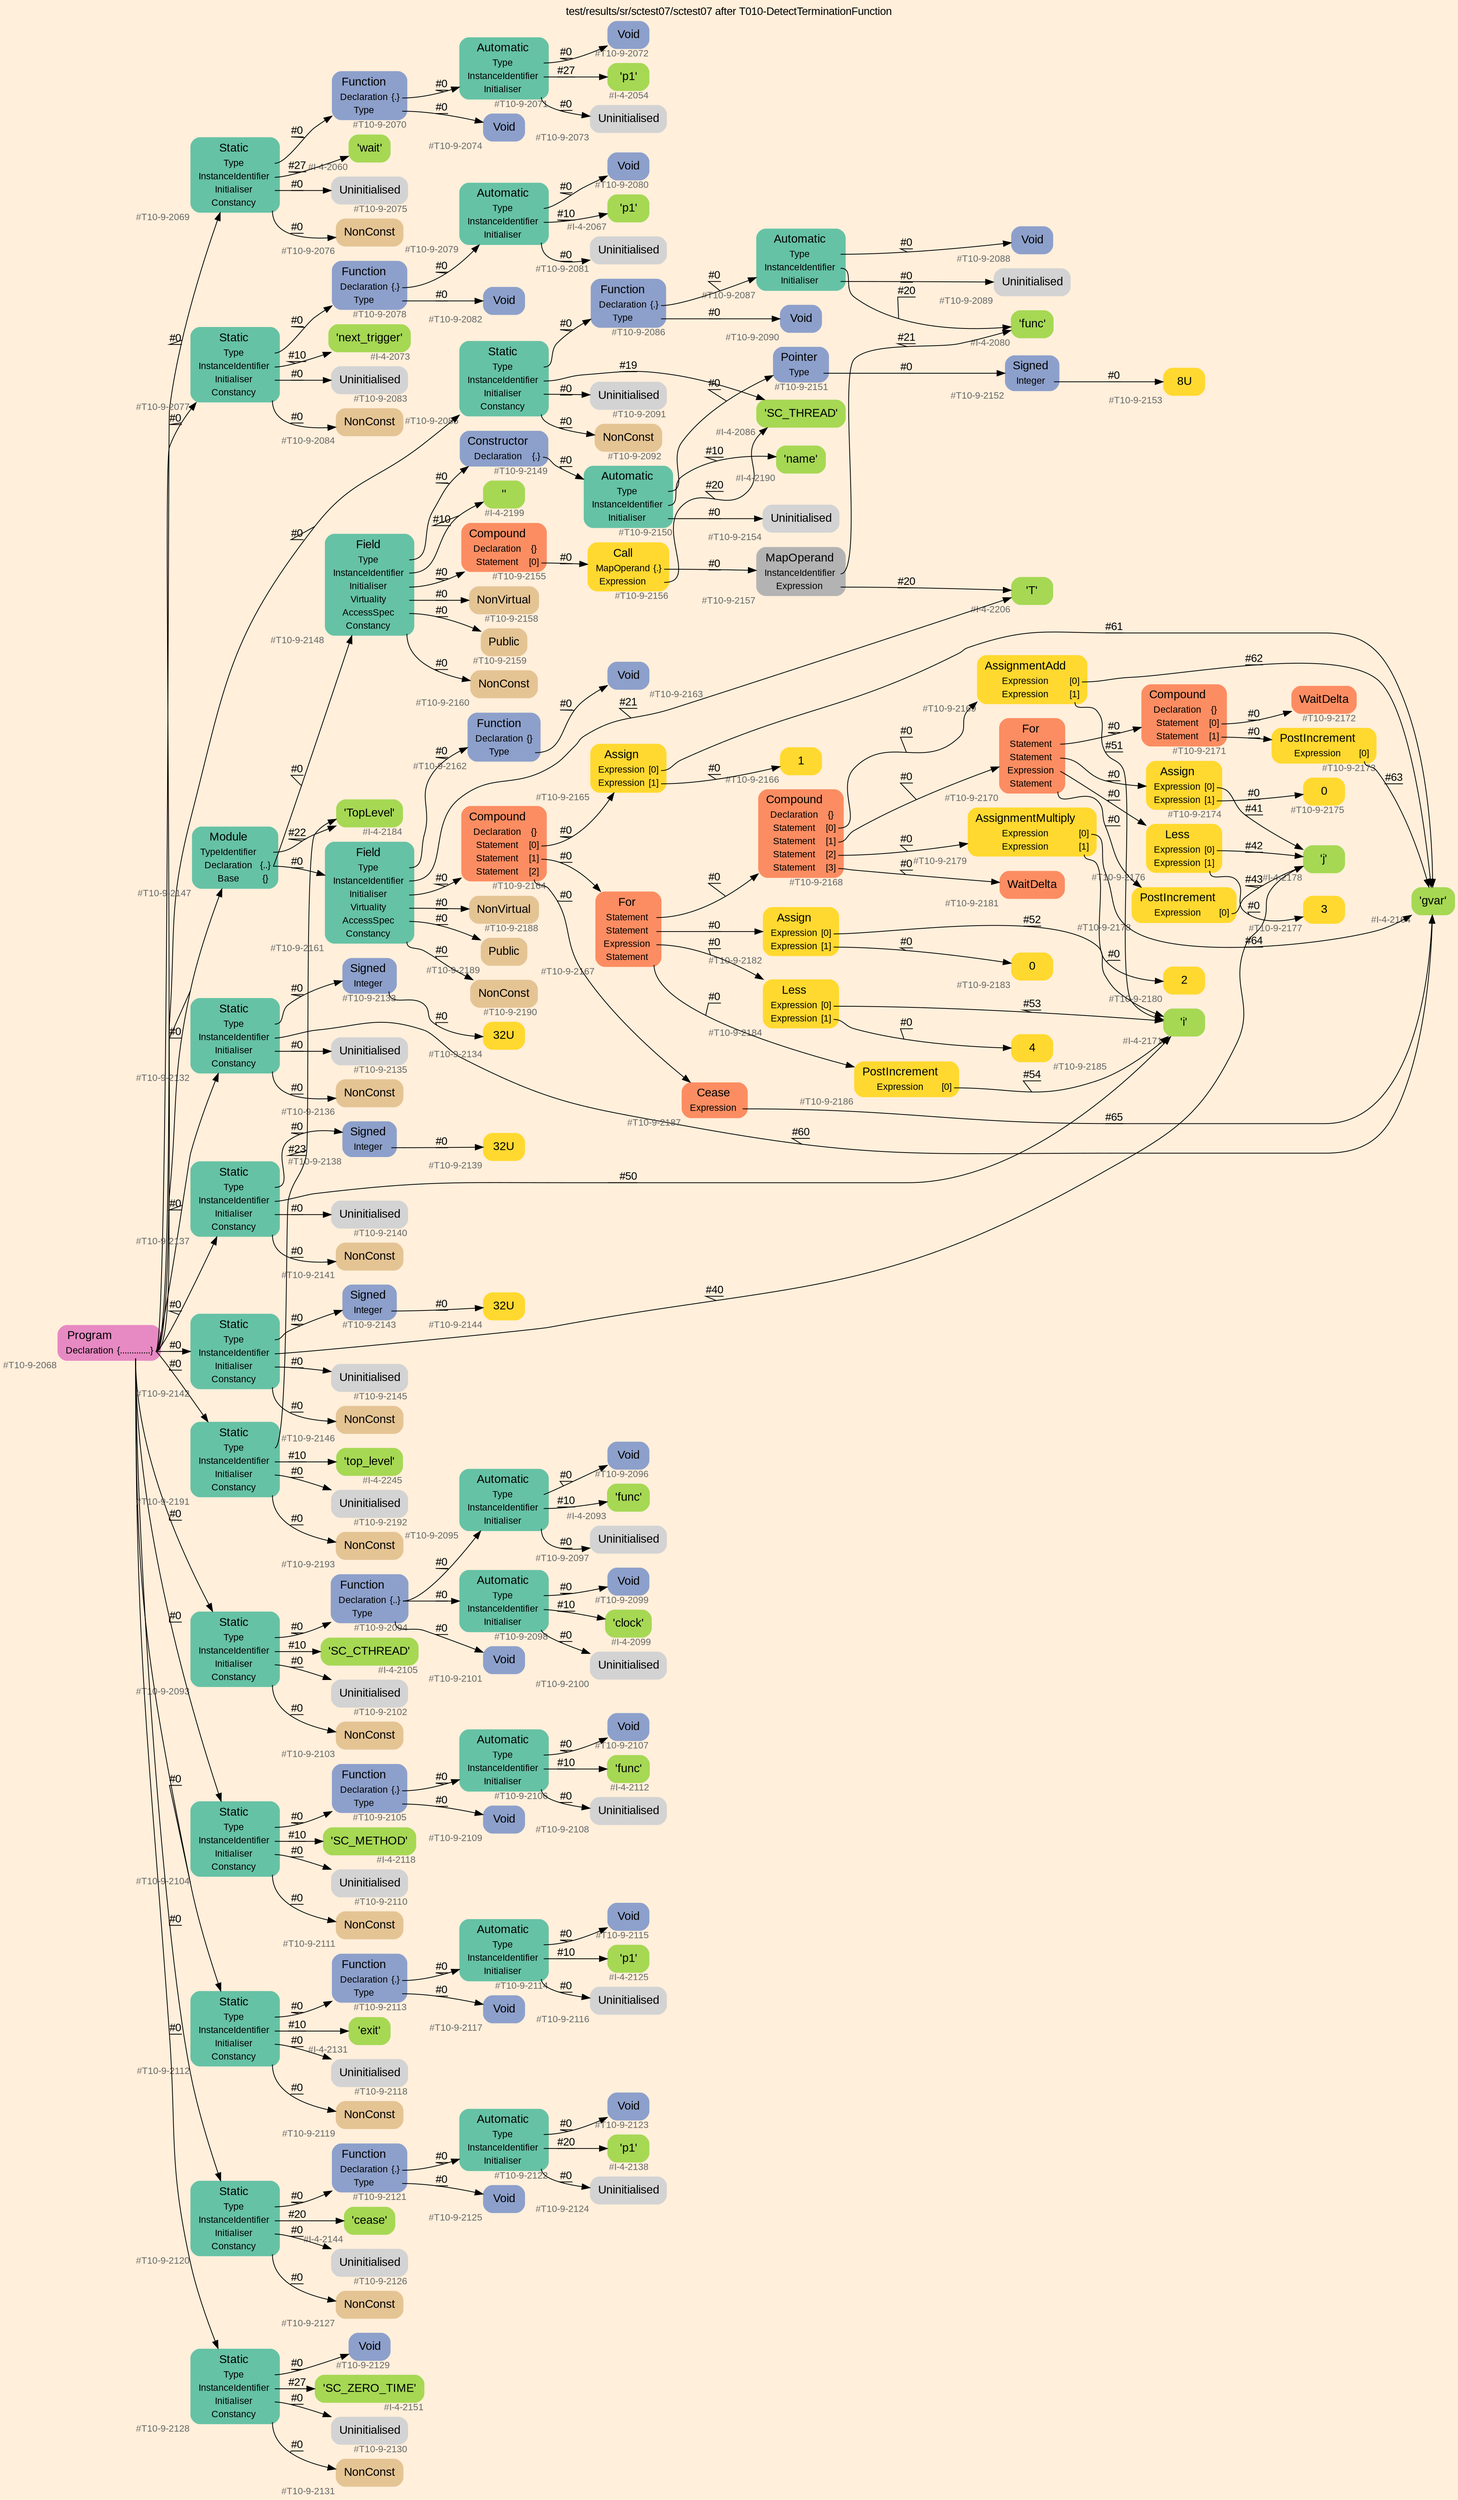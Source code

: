 digraph "test/results/sr/sctest07/sctest07 after T010-DetectTerminationFunction" {
label = "test/results/sr/sctest07/sctest07 after T010-DetectTerminationFunction"
labelloc = t
graph [
    rankdir = "LR"
    ranksep = 0.3
    bgcolor = antiquewhite1
    color = black
    fontcolor = black
    fontname = "Arial"
];
node [
    fontname = "Arial"
];
edge [
    fontname = "Arial"
];

// -------------------- node figure --------------------
// -------- block #T10-9-2068 ----------
"#T10-9-2068" [
    fillcolor = "/set28/4"
    xlabel = "#T10-9-2068"
    fontsize = "12"
    fontcolor = grey40
    shape = "plaintext"
    label = <<TABLE BORDER="0" CELLBORDER="0" CELLSPACING="0">
     <TR><TD><FONT COLOR="black" POINT-SIZE="15">Program</FONT></TD></TR>
     <TR><TD><FONT COLOR="black" POINT-SIZE="12">Declaration</FONT></TD><TD PORT="port0"><FONT COLOR="black" POINT-SIZE="12">{.............}</FONT></TD></TR>
    </TABLE>>
    style = "rounded,filled"
];

// -------- block #T10-9-2069 ----------
"#T10-9-2069" [
    fillcolor = "/set28/1"
    xlabel = "#T10-9-2069"
    fontsize = "12"
    fontcolor = grey40
    shape = "plaintext"
    label = <<TABLE BORDER="0" CELLBORDER="0" CELLSPACING="0">
     <TR><TD><FONT COLOR="black" POINT-SIZE="15">Static</FONT></TD></TR>
     <TR><TD><FONT COLOR="black" POINT-SIZE="12">Type</FONT></TD><TD PORT="port0"></TD></TR>
     <TR><TD><FONT COLOR="black" POINT-SIZE="12">InstanceIdentifier</FONT></TD><TD PORT="port1"></TD></TR>
     <TR><TD><FONT COLOR="black" POINT-SIZE="12">Initialiser</FONT></TD><TD PORT="port2"></TD></TR>
     <TR><TD><FONT COLOR="black" POINT-SIZE="12">Constancy</FONT></TD><TD PORT="port3"></TD></TR>
    </TABLE>>
    style = "rounded,filled"
];

// -------- block #T10-9-2070 ----------
"#T10-9-2070" [
    fillcolor = "/set28/3"
    xlabel = "#T10-9-2070"
    fontsize = "12"
    fontcolor = grey40
    shape = "plaintext"
    label = <<TABLE BORDER="0" CELLBORDER="0" CELLSPACING="0">
     <TR><TD><FONT COLOR="black" POINT-SIZE="15">Function</FONT></TD></TR>
     <TR><TD><FONT COLOR="black" POINT-SIZE="12">Declaration</FONT></TD><TD PORT="port0"><FONT COLOR="black" POINT-SIZE="12">{.}</FONT></TD></TR>
     <TR><TD><FONT COLOR="black" POINT-SIZE="12">Type</FONT></TD><TD PORT="port1"></TD></TR>
    </TABLE>>
    style = "rounded,filled"
];

// -------- block #T10-9-2071 ----------
"#T10-9-2071" [
    fillcolor = "/set28/1"
    xlabel = "#T10-9-2071"
    fontsize = "12"
    fontcolor = grey40
    shape = "plaintext"
    label = <<TABLE BORDER="0" CELLBORDER="0" CELLSPACING="0">
     <TR><TD><FONT COLOR="black" POINT-SIZE="15">Automatic</FONT></TD></TR>
     <TR><TD><FONT COLOR="black" POINT-SIZE="12">Type</FONT></TD><TD PORT="port0"></TD></TR>
     <TR><TD><FONT COLOR="black" POINT-SIZE="12">InstanceIdentifier</FONT></TD><TD PORT="port1"></TD></TR>
     <TR><TD><FONT COLOR="black" POINT-SIZE="12">Initialiser</FONT></TD><TD PORT="port2"></TD></TR>
    </TABLE>>
    style = "rounded,filled"
];

// -------- block #T10-9-2072 ----------
"#T10-9-2072" [
    fillcolor = "/set28/3"
    xlabel = "#T10-9-2072"
    fontsize = "12"
    fontcolor = grey40
    shape = "plaintext"
    label = <<TABLE BORDER="0" CELLBORDER="0" CELLSPACING="0">
     <TR><TD><FONT COLOR="black" POINT-SIZE="15">Void</FONT></TD></TR>
    </TABLE>>
    style = "rounded,filled"
];

// -------- block #I-4-2054 ----------
"#I-4-2054" [
    fillcolor = "/set28/5"
    xlabel = "#I-4-2054"
    fontsize = "12"
    fontcolor = grey40
    shape = "plaintext"
    label = <<TABLE BORDER="0" CELLBORDER="0" CELLSPACING="0">
     <TR><TD><FONT COLOR="black" POINT-SIZE="15">'p1'</FONT></TD></TR>
    </TABLE>>
    style = "rounded,filled"
];

// -------- block #T10-9-2073 ----------
"#T10-9-2073" [
    xlabel = "#T10-9-2073"
    fontsize = "12"
    fontcolor = grey40
    shape = "plaintext"
    label = <<TABLE BORDER="0" CELLBORDER="0" CELLSPACING="0">
     <TR><TD><FONT COLOR="black" POINT-SIZE="15">Uninitialised</FONT></TD></TR>
    </TABLE>>
    style = "rounded,filled"
];

// -------- block #T10-9-2074 ----------
"#T10-9-2074" [
    fillcolor = "/set28/3"
    xlabel = "#T10-9-2074"
    fontsize = "12"
    fontcolor = grey40
    shape = "plaintext"
    label = <<TABLE BORDER="0" CELLBORDER="0" CELLSPACING="0">
     <TR><TD><FONT COLOR="black" POINT-SIZE="15">Void</FONT></TD></TR>
    </TABLE>>
    style = "rounded,filled"
];

// -------- block #I-4-2060 ----------
"#I-4-2060" [
    fillcolor = "/set28/5"
    xlabel = "#I-4-2060"
    fontsize = "12"
    fontcolor = grey40
    shape = "plaintext"
    label = <<TABLE BORDER="0" CELLBORDER="0" CELLSPACING="0">
     <TR><TD><FONT COLOR="black" POINT-SIZE="15">'wait'</FONT></TD></TR>
    </TABLE>>
    style = "rounded,filled"
];

// -------- block #T10-9-2075 ----------
"#T10-9-2075" [
    xlabel = "#T10-9-2075"
    fontsize = "12"
    fontcolor = grey40
    shape = "plaintext"
    label = <<TABLE BORDER="0" CELLBORDER="0" CELLSPACING="0">
     <TR><TD><FONT COLOR="black" POINT-SIZE="15">Uninitialised</FONT></TD></TR>
    </TABLE>>
    style = "rounded,filled"
];

// -------- block #T10-9-2076 ----------
"#T10-9-2076" [
    fillcolor = "/set28/7"
    xlabel = "#T10-9-2076"
    fontsize = "12"
    fontcolor = grey40
    shape = "plaintext"
    label = <<TABLE BORDER="0" CELLBORDER="0" CELLSPACING="0">
     <TR><TD><FONT COLOR="black" POINT-SIZE="15">NonConst</FONT></TD></TR>
    </TABLE>>
    style = "rounded,filled"
];

// -------- block #T10-9-2077 ----------
"#T10-9-2077" [
    fillcolor = "/set28/1"
    xlabel = "#T10-9-2077"
    fontsize = "12"
    fontcolor = grey40
    shape = "plaintext"
    label = <<TABLE BORDER="0" CELLBORDER="0" CELLSPACING="0">
     <TR><TD><FONT COLOR="black" POINT-SIZE="15">Static</FONT></TD></TR>
     <TR><TD><FONT COLOR="black" POINT-SIZE="12">Type</FONT></TD><TD PORT="port0"></TD></TR>
     <TR><TD><FONT COLOR="black" POINT-SIZE="12">InstanceIdentifier</FONT></TD><TD PORT="port1"></TD></TR>
     <TR><TD><FONT COLOR="black" POINT-SIZE="12">Initialiser</FONT></TD><TD PORT="port2"></TD></TR>
     <TR><TD><FONT COLOR="black" POINT-SIZE="12">Constancy</FONT></TD><TD PORT="port3"></TD></TR>
    </TABLE>>
    style = "rounded,filled"
];

// -------- block #T10-9-2078 ----------
"#T10-9-2078" [
    fillcolor = "/set28/3"
    xlabel = "#T10-9-2078"
    fontsize = "12"
    fontcolor = grey40
    shape = "plaintext"
    label = <<TABLE BORDER="0" CELLBORDER="0" CELLSPACING="0">
     <TR><TD><FONT COLOR="black" POINT-SIZE="15">Function</FONT></TD></TR>
     <TR><TD><FONT COLOR="black" POINT-SIZE="12">Declaration</FONT></TD><TD PORT="port0"><FONT COLOR="black" POINT-SIZE="12">{.}</FONT></TD></TR>
     <TR><TD><FONT COLOR="black" POINT-SIZE="12">Type</FONT></TD><TD PORT="port1"></TD></TR>
    </TABLE>>
    style = "rounded,filled"
];

// -------- block #T10-9-2079 ----------
"#T10-9-2079" [
    fillcolor = "/set28/1"
    xlabel = "#T10-9-2079"
    fontsize = "12"
    fontcolor = grey40
    shape = "plaintext"
    label = <<TABLE BORDER="0" CELLBORDER="0" CELLSPACING="0">
     <TR><TD><FONT COLOR="black" POINT-SIZE="15">Automatic</FONT></TD></TR>
     <TR><TD><FONT COLOR="black" POINT-SIZE="12">Type</FONT></TD><TD PORT="port0"></TD></TR>
     <TR><TD><FONT COLOR="black" POINT-SIZE="12">InstanceIdentifier</FONT></TD><TD PORT="port1"></TD></TR>
     <TR><TD><FONT COLOR="black" POINT-SIZE="12">Initialiser</FONT></TD><TD PORT="port2"></TD></TR>
    </TABLE>>
    style = "rounded,filled"
];

// -------- block #T10-9-2080 ----------
"#T10-9-2080" [
    fillcolor = "/set28/3"
    xlabel = "#T10-9-2080"
    fontsize = "12"
    fontcolor = grey40
    shape = "plaintext"
    label = <<TABLE BORDER="0" CELLBORDER="0" CELLSPACING="0">
     <TR><TD><FONT COLOR="black" POINT-SIZE="15">Void</FONT></TD></TR>
    </TABLE>>
    style = "rounded,filled"
];

// -------- block #I-4-2067 ----------
"#I-4-2067" [
    fillcolor = "/set28/5"
    xlabel = "#I-4-2067"
    fontsize = "12"
    fontcolor = grey40
    shape = "plaintext"
    label = <<TABLE BORDER="0" CELLBORDER="0" CELLSPACING="0">
     <TR><TD><FONT COLOR="black" POINT-SIZE="15">'p1'</FONT></TD></TR>
    </TABLE>>
    style = "rounded,filled"
];

// -------- block #T10-9-2081 ----------
"#T10-9-2081" [
    xlabel = "#T10-9-2081"
    fontsize = "12"
    fontcolor = grey40
    shape = "plaintext"
    label = <<TABLE BORDER="0" CELLBORDER="0" CELLSPACING="0">
     <TR><TD><FONT COLOR="black" POINT-SIZE="15">Uninitialised</FONT></TD></TR>
    </TABLE>>
    style = "rounded,filled"
];

// -------- block #T10-9-2082 ----------
"#T10-9-2082" [
    fillcolor = "/set28/3"
    xlabel = "#T10-9-2082"
    fontsize = "12"
    fontcolor = grey40
    shape = "plaintext"
    label = <<TABLE BORDER="0" CELLBORDER="0" CELLSPACING="0">
     <TR><TD><FONT COLOR="black" POINT-SIZE="15">Void</FONT></TD></TR>
    </TABLE>>
    style = "rounded,filled"
];

// -------- block #I-4-2073 ----------
"#I-4-2073" [
    fillcolor = "/set28/5"
    xlabel = "#I-4-2073"
    fontsize = "12"
    fontcolor = grey40
    shape = "plaintext"
    label = <<TABLE BORDER="0" CELLBORDER="0" CELLSPACING="0">
     <TR><TD><FONT COLOR="black" POINT-SIZE="15">'next_trigger'</FONT></TD></TR>
    </TABLE>>
    style = "rounded,filled"
];

// -------- block #T10-9-2083 ----------
"#T10-9-2083" [
    xlabel = "#T10-9-2083"
    fontsize = "12"
    fontcolor = grey40
    shape = "plaintext"
    label = <<TABLE BORDER="0" CELLBORDER="0" CELLSPACING="0">
     <TR><TD><FONT COLOR="black" POINT-SIZE="15">Uninitialised</FONT></TD></TR>
    </TABLE>>
    style = "rounded,filled"
];

// -------- block #T10-9-2084 ----------
"#T10-9-2084" [
    fillcolor = "/set28/7"
    xlabel = "#T10-9-2084"
    fontsize = "12"
    fontcolor = grey40
    shape = "plaintext"
    label = <<TABLE BORDER="0" CELLBORDER="0" CELLSPACING="0">
     <TR><TD><FONT COLOR="black" POINT-SIZE="15">NonConst</FONT></TD></TR>
    </TABLE>>
    style = "rounded,filled"
];

// -------- block #T10-9-2085 ----------
"#T10-9-2085" [
    fillcolor = "/set28/1"
    xlabel = "#T10-9-2085"
    fontsize = "12"
    fontcolor = grey40
    shape = "plaintext"
    label = <<TABLE BORDER="0" CELLBORDER="0" CELLSPACING="0">
     <TR><TD><FONT COLOR="black" POINT-SIZE="15">Static</FONT></TD></TR>
     <TR><TD><FONT COLOR="black" POINT-SIZE="12">Type</FONT></TD><TD PORT="port0"></TD></TR>
     <TR><TD><FONT COLOR="black" POINT-SIZE="12">InstanceIdentifier</FONT></TD><TD PORT="port1"></TD></TR>
     <TR><TD><FONT COLOR="black" POINT-SIZE="12">Initialiser</FONT></TD><TD PORT="port2"></TD></TR>
     <TR><TD><FONT COLOR="black" POINT-SIZE="12">Constancy</FONT></TD><TD PORT="port3"></TD></TR>
    </TABLE>>
    style = "rounded,filled"
];

// -------- block #T10-9-2086 ----------
"#T10-9-2086" [
    fillcolor = "/set28/3"
    xlabel = "#T10-9-2086"
    fontsize = "12"
    fontcolor = grey40
    shape = "plaintext"
    label = <<TABLE BORDER="0" CELLBORDER="0" CELLSPACING="0">
     <TR><TD><FONT COLOR="black" POINT-SIZE="15">Function</FONT></TD></TR>
     <TR><TD><FONT COLOR="black" POINT-SIZE="12">Declaration</FONT></TD><TD PORT="port0"><FONT COLOR="black" POINT-SIZE="12">{.}</FONT></TD></TR>
     <TR><TD><FONT COLOR="black" POINT-SIZE="12">Type</FONT></TD><TD PORT="port1"></TD></TR>
    </TABLE>>
    style = "rounded,filled"
];

// -------- block #T10-9-2087 ----------
"#T10-9-2087" [
    fillcolor = "/set28/1"
    xlabel = "#T10-9-2087"
    fontsize = "12"
    fontcolor = grey40
    shape = "plaintext"
    label = <<TABLE BORDER="0" CELLBORDER="0" CELLSPACING="0">
     <TR><TD><FONT COLOR="black" POINT-SIZE="15">Automatic</FONT></TD></TR>
     <TR><TD><FONT COLOR="black" POINT-SIZE="12">Type</FONT></TD><TD PORT="port0"></TD></TR>
     <TR><TD><FONT COLOR="black" POINT-SIZE="12">InstanceIdentifier</FONT></TD><TD PORT="port1"></TD></TR>
     <TR><TD><FONT COLOR="black" POINT-SIZE="12">Initialiser</FONT></TD><TD PORT="port2"></TD></TR>
    </TABLE>>
    style = "rounded,filled"
];

// -------- block #T10-9-2088 ----------
"#T10-9-2088" [
    fillcolor = "/set28/3"
    xlabel = "#T10-9-2088"
    fontsize = "12"
    fontcolor = grey40
    shape = "plaintext"
    label = <<TABLE BORDER="0" CELLBORDER="0" CELLSPACING="0">
     <TR><TD><FONT COLOR="black" POINT-SIZE="15">Void</FONT></TD></TR>
    </TABLE>>
    style = "rounded,filled"
];

// -------- block #I-4-2080 ----------
"#I-4-2080" [
    fillcolor = "/set28/5"
    xlabel = "#I-4-2080"
    fontsize = "12"
    fontcolor = grey40
    shape = "plaintext"
    label = <<TABLE BORDER="0" CELLBORDER="0" CELLSPACING="0">
     <TR><TD><FONT COLOR="black" POINT-SIZE="15">'func'</FONT></TD></TR>
    </TABLE>>
    style = "rounded,filled"
];

// -------- block #T10-9-2089 ----------
"#T10-9-2089" [
    xlabel = "#T10-9-2089"
    fontsize = "12"
    fontcolor = grey40
    shape = "plaintext"
    label = <<TABLE BORDER="0" CELLBORDER="0" CELLSPACING="0">
     <TR><TD><FONT COLOR="black" POINT-SIZE="15">Uninitialised</FONT></TD></TR>
    </TABLE>>
    style = "rounded,filled"
];

// -------- block #T10-9-2090 ----------
"#T10-9-2090" [
    fillcolor = "/set28/3"
    xlabel = "#T10-9-2090"
    fontsize = "12"
    fontcolor = grey40
    shape = "plaintext"
    label = <<TABLE BORDER="0" CELLBORDER="0" CELLSPACING="0">
     <TR><TD><FONT COLOR="black" POINT-SIZE="15">Void</FONT></TD></TR>
    </TABLE>>
    style = "rounded,filled"
];

// -------- block #I-4-2086 ----------
"#I-4-2086" [
    fillcolor = "/set28/5"
    xlabel = "#I-4-2086"
    fontsize = "12"
    fontcolor = grey40
    shape = "plaintext"
    label = <<TABLE BORDER="0" CELLBORDER="0" CELLSPACING="0">
     <TR><TD><FONT COLOR="black" POINT-SIZE="15">'SC_THREAD'</FONT></TD></TR>
    </TABLE>>
    style = "rounded,filled"
];

// -------- block #T10-9-2091 ----------
"#T10-9-2091" [
    xlabel = "#T10-9-2091"
    fontsize = "12"
    fontcolor = grey40
    shape = "plaintext"
    label = <<TABLE BORDER="0" CELLBORDER="0" CELLSPACING="0">
     <TR><TD><FONT COLOR="black" POINT-SIZE="15">Uninitialised</FONT></TD></TR>
    </TABLE>>
    style = "rounded,filled"
];

// -------- block #T10-9-2092 ----------
"#T10-9-2092" [
    fillcolor = "/set28/7"
    xlabel = "#T10-9-2092"
    fontsize = "12"
    fontcolor = grey40
    shape = "plaintext"
    label = <<TABLE BORDER="0" CELLBORDER="0" CELLSPACING="0">
     <TR><TD><FONT COLOR="black" POINT-SIZE="15">NonConst</FONT></TD></TR>
    </TABLE>>
    style = "rounded,filled"
];

// -------- block #T10-9-2093 ----------
"#T10-9-2093" [
    fillcolor = "/set28/1"
    xlabel = "#T10-9-2093"
    fontsize = "12"
    fontcolor = grey40
    shape = "plaintext"
    label = <<TABLE BORDER="0" CELLBORDER="0" CELLSPACING="0">
     <TR><TD><FONT COLOR="black" POINT-SIZE="15">Static</FONT></TD></TR>
     <TR><TD><FONT COLOR="black" POINT-SIZE="12">Type</FONT></TD><TD PORT="port0"></TD></TR>
     <TR><TD><FONT COLOR="black" POINT-SIZE="12">InstanceIdentifier</FONT></TD><TD PORT="port1"></TD></TR>
     <TR><TD><FONT COLOR="black" POINT-SIZE="12">Initialiser</FONT></TD><TD PORT="port2"></TD></TR>
     <TR><TD><FONT COLOR="black" POINT-SIZE="12">Constancy</FONT></TD><TD PORT="port3"></TD></TR>
    </TABLE>>
    style = "rounded,filled"
];

// -------- block #T10-9-2094 ----------
"#T10-9-2094" [
    fillcolor = "/set28/3"
    xlabel = "#T10-9-2094"
    fontsize = "12"
    fontcolor = grey40
    shape = "plaintext"
    label = <<TABLE BORDER="0" CELLBORDER="0" CELLSPACING="0">
     <TR><TD><FONT COLOR="black" POINT-SIZE="15">Function</FONT></TD></TR>
     <TR><TD><FONT COLOR="black" POINT-SIZE="12">Declaration</FONT></TD><TD PORT="port0"><FONT COLOR="black" POINT-SIZE="12">{..}</FONT></TD></TR>
     <TR><TD><FONT COLOR="black" POINT-SIZE="12">Type</FONT></TD><TD PORT="port1"></TD></TR>
    </TABLE>>
    style = "rounded,filled"
];

// -------- block #T10-9-2095 ----------
"#T10-9-2095" [
    fillcolor = "/set28/1"
    xlabel = "#T10-9-2095"
    fontsize = "12"
    fontcolor = grey40
    shape = "plaintext"
    label = <<TABLE BORDER="0" CELLBORDER="0" CELLSPACING="0">
     <TR><TD><FONT COLOR="black" POINT-SIZE="15">Automatic</FONT></TD></TR>
     <TR><TD><FONT COLOR="black" POINT-SIZE="12">Type</FONT></TD><TD PORT="port0"></TD></TR>
     <TR><TD><FONT COLOR="black" POINT-SIZE="12">InstanceIdentifier</FONT></TD><TD PORT="port1"></TD></TR>
     <TR><TD><FONT COLOR="black" POINT-SIZE="12">Initialiser</FONT></TD><TD PORT="port2"></TD></TR>
    </TABLE>>
    style = "rounded,filled"
];

// -------- block #T10-9-2096 ----------
"#T10-9-2096" [
    fillcolor = "/set28/3"
    xlabel = "#T10-9-2096"
    fontsize = "12"
    fontcolor = grey40
    shape = "plaintext"
    label = <<TABLE BORDER="0" CELLBORDER="0" CELLSPACING="0">
     <TR><TD><FONT COLOR="black" POINT-SIZE="15">Void</FONT></TD></TR>
    </TABLE>>
    style = "rounded,filled"
];

// -------- block #I-4-2093 ----------
"#I-4-2093" [
    fillcolor = "/set28/5"
    xlabel = "#I-4-2093"
    fontsize = "12"
    fontcolor = grey40
    shape = "plaintext"
    label = <<TABLE BORDER="0" CELLBORDER="0" CELLSPACING="0">
     <TR><TD><FONT COLOR="black" POINT-SIZE="15">'func'</FONT></TD></TR>
    </TABLE>>
    style = "rounded,filled"
];

// -------- block #T10-9-2097 ----------
"#T10-9-2097" [
    xlabel = "#T10-9-2097"
    fontsize = "12"
    fontcolor = grey40
    shape = "plaintext"
    label = <<TABLE BORDER="0" CELLBORDER="0" CELLSPACING="0">
     <TR><TD><FONT COLOR="black" POINT-SIZE="15">Uninitialised</FONT></TD></TR>
    </TABLE>>
    style = "rounded,filled"
];

// -------- block #T10-9-2098 ----------
"#T10-9-2098" [
    fillcolor = "/set28/1"
    xlabel = "#T10-9-2098"
    fontsize = "12"
    fontcolor = grey40
    shape = "plaintext"
    label = <<TABLE BORDER="0" CELLBORDER="0" CELLSPACING="0">
     <TR><TD><FONT COLOR="black" POINT-SIZE="15">Automatic</FONT></TD></TR>
     <TR><TD><FONT COLOR="black" POINT-SIZE="12">Type</FONT></TD><TD PORT="port0"></TD></TR>
     <TR><TD><FONT COLOR="black" POINT-SIZE="12">InstanceIdentifier</FONT></TD><TD PORT="port1"></TD></TR>
     <TR><TD><FONT COLOR="black" POINT-SIZE="12">Initialiser</FONT></TD><TD PORT="port2"></TD></TR>
    </TABLE>>
    style = "rounded,filled"
];

// -------- block #T10-9-2099 ----------
"#T10-9-2099" [
    fillcolor = "/set28/3"
    xlabel = "#T10-9-2099"
    fontsize = "12"
    fontcolor = grey40
    shape = "plaintext"
    label = <<TABLE BORDER="0" CELLBORDER="0" CELLSPACING="0">
     <TR><TD><FONT COLOR="black" POINT-SIZE="15">Void</FONT></TD></TR>
    </TABLE>>
    style = "rounded,filled"
];

// -------- block #I-4-2099 ----------
"#I-4-2099" [
    fillcolor = "/set28/5"
    xlabel = "#I-4-2099"
    fontsize = "12"
    fontcolor = grey40
    shape = "plaintext"
    label = <<TABLE BORDER="0" CELLBORDER="0" CELLSPACING="0">
     <TR><TD><FONT COLOR="black" POINT-SIZE="15">'clock'</FONT></TD></TR>
    </TABLE>>
    style = "rounded,filled"
];

// -------- block #T10-9-2100 ----------
"#T10-9-2100" [
    xlabel = "#T10-9-2100"
    fontsize = "12"
    fontcolor = grey40
    shape = "plaintext"
    label = <<TABLE BORDER="0" CELLBORDER="0" CELLSPACING="0">
     <TR><TD><FONT COLOR="black" POINT-SIZE="15">Uninitialised</FONT></TD></TR>
    </TABLE>>
    style = "rounded,filled"
];

// -------- block #T10-9-2101 ----------
"#T10-9-2101" [
    fillcolor = "/set28/3"
    xlabel = "#T10-9-2101"
    fontsize = "12"
    fontcolor = grey40
    shape = "plaintext"
    label = <<TABLE BORDER="0" CELLBORDER="0" CELLSPACING="0">
     <TR><TD><FONT COLOR="black" POINT-SIZE="15">Void</FONT></TD></TR>
    </TABLE>>
    style = "rounded,filled"
];

// -------- block #I-4-2105 ----------
"#I-4-2105" [
    fillcolor = "/set28/5"
    xlabel = "#I-4-2105"
    fontsize = "12"
    fontcolor = grey40
    shape = "plaintext"
    label = <<TABLE BORDER="0" CELLBORDER="0" CELLSPACING="0">
     <TR><TD><FONT COLOR="black" POINT-SIZE="15">'SC_CTHREAD'</FONT></TD></TR>
    </TABLE>>
    style = "rounded,filled"
];

// -------- block #T10-9-2102 ----------
"#T10-9-2102" [
    xlabel = "#T10-9-2102"
    fontsize = "12"
    fontcolor = grey40
    shape = "plaintext"
    label = <<TABLE BORDER="0" CELLBORDER="0" CELLSPACING="0">
     <TR><TD><FONT COLOR="black" POINT-SIZE="15">Uninitialised</FONT></TD></TR>
    </TABLE>>
    style = "rounded,filled"
];

// -------- block #T10-9-2103 ----------
"#T10-9-2103" [
    fillcolor = "/set28/7"
    xlabel = "#T10-9-2103"
    fontsize = "12"
    fontcolor = grey40
    shape = "plaintext"
    label = <<TABLE BORDER="0" CELLBORDER="0" CELLSPACING="0">
     <TR><TD><FONT COLOR="black" POINT-SIZE="15">NonConst</FONT></TD></TR>
    </TABLE>>
    style = "rounded,filled"
];

// -------- block #T10-9-2104 ----------
"#T10-9-2104" [
    fillcolor = "/set28/1"
    xlabel = "#T10-9-2104"
    fontsize = "12"
    fontcolor = grey40
    shape = "plaintext"
    label = <<TABLE BORDER="0" CELLBORDER="0" CELLSPACING="0">
     <TR><TD><FONT COLOR="black" POINT-SIZE="15">Static</FONT></TD></TR>
     <TR><TD><FONT COLOR="black" POINT-SIZE="12">Type</FONT></TD><TD PORT="port0"></TD></TR>
     <TR><TD><FONT COLOR="black" POINT-SIZE="12">InstanceIdentifier</FONT></TD><TD PORT="port1"></TD></TR>
     <TR><TD><FONT COLOR="black" POINT-SIZE="12">Initialiser</FONT></TD><TD PORT="port2"></TD></TR>
     <TR><TD><FONT COLOR="black" POINT-SIZE="12">Constancy</FONT></TD><TD PORT="port3"></TD></TR>
    </TABLE>>
    style = "rounded,filled"
];

// -------- block #T10-9-2105 ----------
"#T10-9-2105" [
    fillcolor = "/set28/3"
    xlabel = "#T10-9-2105"
    fontsize = "12"
    fontcolor = grey40
    shape = "plaintext"
    label = <<TABLE BORDER="0" CELLBORDER="0" CELLSPACING="0">
     <TR><TD><FONT COLOR="black" POINT-SIZE="15">Function</FONT></TD></TR>
     <TR><TD><FONT COLOR="black" POINT-SIZE="12">Declaration</FONT></TD><TD PORT="port0"><FONT COLOR="black" POINT-SIZE="12">{.}</FONT></TD></TR>
     <TR><TD><FONT COLOR="black" POINT-SIZE="12">Type</FONT></TD><TD PORT="port1"></TD></TR>
    </TABLE>>
    style = "rounded,filled"
];

// -------- block #T10-9-2106 ----------
"#T10-9-2106" [
    fillcolor = "/set28/1"
    xlabel = "#T10-9-2106"
    fontsize = "12"
    fontcolor = grey40
    shape = "plaintext"
    label = <<TABLE BORDER="0" CELLBORDER="0" CELLSPACING="0">
     <TR><TD><FONT COLOR="black" POINT-SIZE="15">Automatic</FONT></TD></TR>
     <TR><TD><FONT COLOR="black" POINT-SIZE="12">Type</FONT></TD><TD PORT="port0"></TD></TR>
     <TR><TD><FONT COLOR="black" POINT-SIZE="12">InstanceIdentifier</FONT></TD><TD PORT="port1"></TD></TR>
     <TR><TD><FONT COLOR="black" POINT-SIZE="12">Initialiser</FONT></TD><TD PORT="port2"></TD></TR>
    </TABLE>>
    style = "rounded,filled"
];

// -------- block #T10-9-2107 ----------
"#T10-9-2107" [
    fillcolor = "/set28/3"
    xlabel = "#T10-9-2107"
    fontsize = "12"
    fontcolor = grey40
    shape = "plaintext"
    label = <<TABLE BORDER="0" CELLBORDER="0" CELLSPACING="0">
     <TR><TD><FONT COLOR="black" POINT-SIZE="15">Void</FONT></TD></TR>
    </TABLE>>
    style = "rounded,filled"
];

// -------- block #I-4-2112 ----------
"#I-4-2112" [
    fillcolor = "/set28/5"
    xlabel = "#I-4-2112"
    fontsize = "12"
    fontcolor = grey40
    shape = "plaintext"
    label = <<TABLE BORDER="0" CELLBORDER="0" CELLSPACING="0">
     <TR><TD><FONT COLOR="black" POINT-SIZE="15">'func'</FONT></TD></TR>
    </TABLE>>
    style = "rounded,filled"
];

// -------- block #T10-9-2108 ----------
"#T10-9-2108" [
    xlabel = "#T10-9-2108"
    fontsize = "12"
    fontcolor = grey40
    shape = "plaintext"
    label = <<TABLE BORDER="0" CELLBORDER="0" CELLSPACING="0">
     <TR><TD><FONT COLOR="black" POINT-SIZE="15">Uninitialised</FONT></TD></TR>
    </TABLE>>
    style = "rounded,filled"
];

// -------- block #T10-9-2109 ----------
"#T10-9-2109" [
    fillcolor = "/set28/3"
    xlabel = "#T10-9-2109"
    fontsize = "12"
    fontcolor = grey40
    shape = "plaintext"
    label = <<TABLE BORDER="0" CELLBORDER="0" CELLSPACING="0">
     <TR><TD><FONT COLOR="black" POINT-SIZE="15">Void</FONT></TD></TR>
    </TABLE>>
    style = "rounded,filled"
];

// -------- block #I-4-2118 ----------
"#I-4-2118" [
    fillcolor = "/set28/5"
    xlabel = "#I-4-2118"
    fontsize = "12"
    fontcolor = grey40
    shape = "plaintext"
    label = <<TABLE BORDER="0" CELLBORDER="0" CELLSPACING="0">
     <TR><TD><FONT COLOR="black" POINT-SIZE="15">'SC_METHOD'</FONT></TD></TR>
    </TABLE>>
    style = "rounded,filled"
];

// -------- block #T10-9-2110 ----------
"#T10-9-2110" [
    xlabel = "#T10-9-2110"
    fontsize = "12"
    fontcolor = grey40
    shape = "plaintext"
    label = <<TABLE BORDER="0" CELLBORDER="0" CELLSPACING="0">
     <TR><TD><FONT COLOR="black" POINT-SIZE="15">Uninitialised</FONT></TD></TR>
    </TABLE>>
    style = "rounded,filled"
];

// -------- block #T10-9-2111 ----------
"#T10-9-2111" [
    fillcolor = "/set28/7"
    xlabel = "#T10-9-2111"
    fontsize = "12"
    fontcolor = grey40
    shape = "plaintext"
    label = <<TABLE BORDER="0" CELLBORDER="0" CELLSPACING="0">
     <TR><TD><FONT COLOR="black" POINT-SIZE="15">NonConst</FONT></TD></TR>
    </TABLE>>
    style = "rounded,filled"
];

// -------- block #T10-9-2112 ----------
"#T10-9-2112" [
    fillcolor = "/set28/1"
    xlabel = "#T10-9-2112"
    fontsize = "12"
    fontcolor = grey40
    shape = "plaintext"
    label = <<TABLE BORDER="0" CELLBORDER="0" CELLSPACING="0">
     <TR><TD><FONT COLOR="black" POINT-SIZE="15">Static</FONT></TD></TR>
     <TR><TD><FONT COLOR="black" POINT-SIZE="12">Type</FONT></TD><TD PORT="port0"></TD></TR>
     <TR><TD><FONT COLOR="black" POINT-SIZE="12">InstanceIdentifier</FONT></TD><TD PORT="port1"></TD></TR>
     <TR><TD><FONT COLOR="black" POINT-SIZE="12">Initialiser</FONT></TD><TD PORT="port2"></TD></TR>
     <TR><TD><FONT COLOR="black" POINT-SIZE="12">Constancy</FONT></TD><TD PORT="port3"></TD></TR>
    </TABLE>>
    style = "rounded,filled"
];

// -------- block #T10-9-2113 ----------
"#T10-9-2113" [
    fillcolor = "/set28/3"
    xlabel = "#T10-9-2113"
    fontsize = "12"
    fontcolor = grey40
    shape = "plaintext"
    label = <<TABLE BORDER="0" CELLBORDER="0" CELLSPACING="0">
     <TR><TD><FONT COLOR="black" POINT-SIZE="15">Function</FONT></TD></TR>
     <TR><TD><FONT COLOR="black" POINT-SIZE="12">Declaration</FONT></TD><TD PORT="port0"><FONT COLOR="black" POINT-SIZE="12">{.}</FONT></TD></TR>
     <TR><TD><FONT COLOR="black" POINT-SIZE="12">Type</FONT></TD><TD PORT="port1"></TD></TR>
    </TABLE>>
    style = "rounded,filled"
];

// -------- block #T10-9-2114 ----------
"#T10-9-2114" [
    fillcolor = "/set28/1"
    xlabel = "#T10-9-2114"
    fontsize = "12"
    fontcolor = grey40
    shape = "plaintext"
    label = <<TABLE BORDER="0" CELLBORDER="0" CELLSPACING="0">
     <TR><TD><FONT COLOR="black" POINT-SIZE="15">Automatic</FONT></TD></TR>
     <TR><TD><FONT COLOR="black" POINT-SIZE="12">Type</FONT></TD><TD PORT="port0"></TD></TR>
     <TR><TD><FONT COLOR="black" POINT-SIZE="12">InstanceIdentifier</FONT></TD><TD PORT="port1"></TD></TR>
     <TR><TD><FONT COLOR="black" POINT-SIZE="12">Initialiser</FONT></TD><TD PORT="port2"></TD></TR>
    </TABLE>>
    style = "rounded,filled"
];

// -------- block #T10-9-2115 ----------
"#T10-9-2115" [
    fillcolor = "/set28/3"
    xlabel = "#T10-9-2115"
    fontsize = "12"
    fontcolor = grey40
    shape = "plaintext"
    label = <<TABLE BORDER="0" CELLBORDER="0" CELLSPACING="0">
     <TR><TD><FONT COLOR="black" POINT-SIZE="15">Void</FONT></TD></TR>
    </TABLE>>
    style = "rounded,filled"
];

// -------- block #I-4-2125 ----------
"#I-4-2125" [
    fillcolor = "/set28/5"
    xlabel = "#I-4-2125"
    fontsize = "12"
    fontcolor = grey40
    shape = "plaintext"
    label = <<TABLE BORDER="0" CELLBORDER="0" CELLSPACING="0">
     <TR><TD><FONT COLOR="black" POINT-SIZE="15">'p1'</FONT></TD></TR>
    </TABLE>>
    style = "rounded,filled"
];

// -------- block #T10-9-2116 ----------
"#T10-9-2116" [
    xlabel = "#T10-9-2116"
    fontsize = "12"
    fontcolor = grey40
    shape = "plaintext"
    label = <<TABLE BORDER="0" CELLBORDER="0" CELLSPACING="0">
     <TR><TD><FONT COLOR="black" POINT-SIZE="15">Uninitialised</FONT></TD></TR>
    </TABLE>>
    style = "rounded,filled"
];

// -------- block #T10-9-2117 ----------
"#T10-9-2117" [
    fillcolor = "/set28/3"
    xlabel = "#T10-9-2117"
    fontsize = "12"
    fontcolor = grey40
    shape = "plaintext"
    label = <<TABLE BORDER="0" CELLBORDER="0" CELLSPACING="0">
     <TR><TD><FONT COLOR="black" POINT-SIZE="15">Void</FONT></TD></TR>
    </TABLE>>
    style = "rounded,filled"
];

// -------- block #I-4-2131 ----------
"#I-4-2131" [
    fillcolor = "/set28/5"
    xlabel = "#I-4-2131"
    fontsize = "12"
    fontcolor = grey40
    shape = "plaintext"
    label = <<TABLE BORDER="0" CELLBORDER="0" CELLSPACING="0">
     <TR><TD><FONT COLOR="black" POINT-SIZE="15">'exit'</FONT></TD></TR>
    </TABLE>>
    style = "rounded,filled"
];

// -------- block #T10-9-2118 ----------
"#T10-9-2118" [
    xlabel = "#T10-9-2118"
    fontsize = "12"
    fontcolor = grey40
    shape = "plaintext"
    label = <<TABLE BORDER="0" CELLBORDER="0" CELLSPACING="0">
     <TR><TD><FONT COLOR="black" POINT-SIZE="15">Uninitialised</FONT></TD></TR>
    </TABLE>>
    style = "rounded,filled"
];

// -------- block #T10-9-2119 ----------
"#T10-9-2119" [
    fillcolor = "/set28/7"
    xlabel = "#T10-9-2119"
    fontsize = "12"
    fontcolor = grey40
    shape = "plaintext"
    label = <<TABLE BORDER="0" CELLBORDER="0" CELLSPACING="0">
     <TR><TD><FONT COLOR="black" POINT-SIZE="15">NonConst</FONT></TD></TR>
    </TABLE>>
    style = "rounded,filled"
];

// -------- block #T10-9-2120 ----------
"#T10-9-2120" [
    fillcolor = "/set28/1"
    xlabel = "#T10-9-2120"
    fontsize = "12"
    fontcolor = grey40
    shape = "plaintext"
    label = <<TABLE BORDER="0" CELLBORDER="0" CELLSPACING="0">
     <TR><TD><FONT COLOR="black" POINT-SIZE="15">Static</FONT></TD></TR>
     <TR><TD><FONT COLOR="black" POINT-SIZE="12">Type</FONT></TD><TD PORT="port0"></TD></TR>
     <TR><TD><FONT COLOR="black" POINT-SIZE="12">InstanceIdentifier</FONT></TD><TD PORT="port1"></TD></TR>
     <TR><TD><FONT COLOR="black" POINT-SIZE="12">Initialiser</FONT></TD><TD PORT="port2"></TD></TR>
     <TR><TD><FONT COLOR="black" POINT-SIZE="12">Constancy</FONT></TD><TD PORT="port3"></TD></TR>
    </TABLE>>
    style = "rounded,filled"
];

// -------- block #T10-9-2121 ----------
"#T10-9-2121" [
    fillcolor = "/set28/3"
    xlabel = "#T10-9-2121"
    fontsize = "12"
    fontcolor = grey40
    shape = "plaintext"
    label = <<TABLE BORDER="0" CELLBORDER="0" CELLSPACING="0">
     <TR><TD><FONT COLOR="black" POINT-SIZE="15">Function</FONT></TD></TR>
     <TR><TD><FONT COLOR="black" POINT-SIZE="12">Declaration</FONT></TD><TD PORT="port0"><FONT COLOR="black" POINT-SIZE="12">{.}</FONT></TD></TR>
     <TR><TD><FONT COLOR="black" POINT-SIZE="12">Type</FONT></TD><TD PORT="port1"></TD></TR>
    </TABLE>>
    style = "rounded,filled"
];

// -------- block #T10-9-2122 ----------
"#T10-9-2122" [
    fillcolor = "/set28/1"
    xlabel = "#T10-9-2122"
    fontsize = "12"
    fontcolor = grey40
    shape = "plaintext"
    label = <<TABLE BORDER="0" CELLBORDER="0" CELLSPACING="0">
     <TR><TD><FONT COLOR="black" POINT-SIZE="15">Automatic</FONT></TD></TR>
     <TR><TD><FONT COLOR="black" POINT-SIZE="12">Type</FONT></TD><TD PORT="port0"></TD></TR>
     <TR><TD><FONT COLOR="black" POINT-SIZE="12">InstanceIdentifier</FONT></TD><TD PORT="port1"></TD></TR>
     <TR><TD><FONT COLOR="black" POINT-SIZE="12">Initialiser</FONT></TD><TD PORT="port2"></TD></TR>
    </TABLE>>
    style = "rounded,filled"
];

// -------- block #T10-9-2123 ----------
"#T10-9-2123" [
    fillcolor = "/set28/3"
    xlabel = "#T10-9-2123"
    fontsize = "12"
    fontcolor = grey40
    shape = "plaintext"
    label = <<TABLE BORDER="0" CELLBORDER="0" CELLSPACING="0">
     <TR><TD><FONT COLOR="black" POINT-SIZE="15">Void</FONT></TD></TR>
    </TABLE>>
    style = "rounded,filled"
];

// -------- block #I-4-2138 ----------
"#I-4-2138" [
    fillcolor = "/set28/5"
    xlabel = "#I-4-2138"
    fontsize = "12"
    fontcolor = grey40
    shape = "plaintext"
    label = <<TABLE BORDER="0" CELLBORDER="0" CELLSPACING="0">
     <TR><TD><FONT COLOR="black" POINT-SIZE="15">'p1'</FONT></TD></TR>
    </TABLE>>
    style = "rounded,filled"
];

// -------- block #T10-9-2124 ----------
"#T10-9-2124" [
    xlabel = "#T10-9-2124"
    fontsize = "12"
    fontcolor = grey40
    shape = "plaintext"
    label = <<TABLE BORDER="0" CELLBORDER="0" CELLSPACING="0">
     <TR><TD><FONT COLOR="black" POINT-SIZE="15">Uninitialised</FONT></TD></TR>
    </TABLE>>
    style = "rounded,filled"
];

// -------- block #T10-9-2125 ----------
"#T10-9-2125" [
    fillcolor = "/set28/3"
    xlabel = "#T10-9-2125"
    fontsize = "12"
    fontcolor = grey40
    shape = "plaintext"
    label = <<TABLE BORDER="0" CELLBORDER="0" CELLSPACING="0">
     <TR><TD><FONT COLOR="black" POINT-SIZE="15">Void</FONT></TD></TR>
    </TABLE>>
    style = "rounded,filled"
];

// -------- block #I-4-2144 ----------
"#I-4-2144" [
    fillcolor = "/set28/5"
    xlabel = "#I-4-2144"
    fontsize = "12"
    fontcolor = grey40
    shape = "plaintext"
    label = <<TABLE BORDER="0" CELLBORDER="0" CELLSPACING="0">
     <TR><TD><FONT COLOR="black" POINT-SIZE="15">'cease'</FONT></TD></TR>
    </TABLE>>
    style = "rounded,filled"
];

// -------- block #T10-9-2126 ----------
"#T10-9-2126" [
    xlabel = "#T10-9-2126"
    fontsize = "12"
    fontcolor = grey40
    shape = "plaintext"
    label = <<TABLE BORDER="0" CELLBORDER="0" CELLSPACING="0">
     <TR><TD><FONT COLOR="black" POINT-SIZE="15">Uninitialised</FONT></TD></TR>
    </TABLE>>
    style = "rounded,filled"
];

// -------- block #T10-9-2127 ----------
"#T10-9-2127" [
    fillcolor = "/set28/7"
    xlabel = "#T10-9-2127"
    fontsize = "12"
    fontcolor = grey40
    shape = "plaintext"
    label = <<TABLE BORDER="0" CELLBORDER="0" CELLSPACING="0">
     <TR><TD><FONT COLOR="black" POINT-SIZE="15">NonConst</FONT></TD></TR>
    </TABLE>>
    style = "rounded,filled"
];

// -------- block #T10-9-2128 ----------
"#T10-9-2128" [
    fillcolor = "/set28/1"
    xlabel = "#T10-9-2128"
    fontsize = "12"
    fontcolor = grey40
    shape = "plaintext"
    label = <<TABLE BORDER="0" CELLBORDER="0" CELLSPACING="0">
     <TR><TD><FONT COLOR="black" POINT-SIZE="15">Static</FONT></TD></TR>
     <TR><TD><FONT COLOR="black" POINT-SIZE="12">Type</FONT></TD><TD PORT="port0"></TD></TR>
     <TR><TD><FONT COLOR="black" POINT-SIZE="12">InstanceIdentifier</FONT></TD><TD PORT="port1"></TD></TR>
     <TR><TD><FONT COLOR="black" POINT-SIZE="12">Initialiser</FONT></TD><TD PORT="port2"></TD></TR>
     <TR><TD><FONT COLOR="black" POINT-SIZE="12">Constancy</FONT></TD><TD PORT="port3"></TD></TR>
    </TABLE>>
    style = "rounded,filled"
];

// -------- block #T10-9-2129 ----------
"#T10-9-2129" [
    fillcolor = "/set28/3"
    xlabel = "#T10-9-2129"
    fontsize = "12"
    fontcolor = grey40
    shape = "plaintext"
    label = <<TABLE BORDER="0" CELLBORDER="0" CELLSPACING="0">
     <TR><TD><FONT COLOR="black" POINT-SIZE="15">Void</FONT></TD></TR>
    </TABLE>>
    style = "rounded,filled"
];

// -------- block #I-4-2151 ----------
"#I-4-2151" [
    fillcolor = "/set28/5"
    xlabel = "#I-4-2151"
    fontsize = "12"
    fontcolor = grey40
    shape = "plaintext"
    label = <<TABLE BORDER="0" CELLBORDER="0" CELLSPACING="0">
     <TR><TD><FONT COLOR="black" POINT-SIZE="15">'SC_ZERO_TIME'</FONT></TD></TR>
    </TABLE>>
    style = "rounded,filled"
];

// -------- block #T10-9-2130 ----------
"#T10-9-2130" [
    xlabel = "#T10-9-2130"
    fontsize = "12"
    fontcolor = grey40
    shape = "plaintext"
    label = <<TABLE BORDER="0" CELLBORDER="0" CELLSPACING="0">
     <TR><TD><FONT COLOR="black" POINT-SIZE="15">Uninitialised</FONT></TD></TR>
    </TABLE>>
    style = "rounded,filled"
];

// -------- block #T10-9-2131 ----------
"#T10-9-2131" [
    fillcolor = "/set28/7"
    xlabel = "#T10-9-2131"
    fontsize = "12"
    fontcolor = grey40
    shape = "plaintext"
    label = <<TABLE BORDER="0" CELLBORDER="0" CELLSPACING="0">
     <TR><TD><FONT COLOR="black" POINT-SIZE="15">NonConst</FONT></TD></TR>
    </TABLE>>
    style = "rounded,filled"
];

// -------- block #T10-9-2132 ----------
"#T10-9-2132" [
    fillcolor = "/set28/1"
    xlabel = "#T10-9-2132"
    fontsize = "12"
    fontcolor = grey40
    shape = "plaintext"
    label = <<TABLE BORDER="0" CELLBORDER="0" CELLSPACING="0">
     <TR><TD><FONT COLOR="black" POINT-SIZE="15">Static</FONT></TD></TR>
     <TR><TD><FONT COLOR="black" POINT-SIZE="12">Type</FONT></TD><TD PORT="port0"></TD></TR>
     <TR><TD><FONT COLOR="black" POINT-SIZE="12">InstanceIdentifier</FONT></TD><TD PORT="port1"></TD></TR>
     <TR><TD><FONT COLOR="black" POINT-SIZE="12">Initialiser</FONT></TD><TD PORT="port2"></TD></TR>
     <TR><TD><FONT COLOR="black" POINT-SIZE="12">Constancy</FONT></TD><TD PORT="port3"></TD></TR>
    </TABLE>>
    style = "rounded,filled"
];

// -------- block #T10-9-2133 ----------
"#T10-9-2133" [
    fillcolor = "/set28/3"
    xlabel = "#T10-9-2133"
    fontsize = "12"
    fontcolor = grey40
    shape = "plaintext"
    label = <<TABLE BORDER="0" CELLBORDER="0" CELLSPACING="0">
     <TR><TD><FONT COLOR="black" POINT-SIZE="15">Signed</FONT></TD></TR>
     <TR><TD><FONT COLOR="black" POINT-SIZE="12">Integer</FONT></TD><TD PORT="port0"></TD></TR>
    </TABLE>>
    style = "rounded,filled"
];

// -------- block #T10-9-2134 ----------
"#T10-9-2134" [
    fillcolor = "/set28/6"
    xlabel = "#T10-9-2134"
    fontsize = "12"
    fontcolor = grey40
    shape = "plaintext"
    label = <<TABLE BORDER="0" CELLBORDER="0" CELLSPACING="0">
     <TR><TD><FONT COLOR="black" POINT-SIZE="15">32U</FONT></TD></TR>
    </TABLE>>
    style = "rounded,filled"
];

// -------- block #I-4-2164 ----------
"#I-4-2164" [
    fillcolor = "/set28/5"
    xlabel = "#I-4-2164"
    fontsize = "12"
    fontcolor = grey40
    shape = "plaintext"
    label = <<TABLE BORDER="0" CELLBORDER="0" CELLSPACING="0">
     <TR><TD><FONT COLOR="black" POINT-SIZE="15">'gvar'</FONT></TD></TR>
    </TABLE>>
    style = "rounded,filled"
];

// -------- block #T10-9-2135 ----------
"#T10-9-2135" [
    xlabel = "#T10-9-2135"
    fontsize = "12"
    fontcolor = grey40
    shape = "plaintext"
    label = <<TABLE BORDER="0" CELLBORDER="0" CELLSPACING="0">
     <TR><TD><FONT COLOR="black" POINT-SIZE="15">Uninitialised</FONT></TD></TR>
    </TABLE>>
    style = "rounded,filled"
];

// -------- block #T10-9-2136 ----------
"#T10-9-2136" [
    fillcolor = "/set28/7"
    xlabel = "#T10-9-2136"
    fontsize = "12"
    fontcolor = grey40
    shape = "plaintext"
    label = <<TABLE BORDER="0" CELLBORDER="0" CELLSPACING="0">
     <TR><TD><FONT COLOR="black" POINT-SIZE="15">NonConst</FONT></TD></TR>
    </TABLE>>
    style = "rounded,filled"
];

// -------- block #T10-9-2137 ----------
"#T10-9-2137" [
    fillcolor = "/set28/1"
    xlabel = "#T10-9-2137"
    fontsize = "12"
    fontcolor = grey40
    shape = "plaintext"
    label = <<TABLE BORDER="0" CELLBORDER="0" CELLSPACING="0">
     <TR><TD><FONT COLOR="black" POINT-SIZE="15">Static</FONT></TD></TR>
     <TR><TD><FONT COLOR="black" POINT-SIZE="12">Type</FONT></TD><TD PORT="port0"></TD></TR>
     <TR><TD><FONT COLOR="black" POINT-SIZE="12">InstanceIdentifier</FONT></TD><TD PORT="port1"></TD></TR>
     <TR><TD><FONT COLOR="black" POINT-SIZE="12">Initialiser</FONT></TD><TD PORT="port2"></TD></TR>
     <TR><TD><FONT COLOR="black" POINT-SIZE="12">Constancy</FONT></TD><TD PORT="port3"></TD></TR>
    </TABLE>>
    style = "rounded,filled"
];

// -------- block #T10-9-2138 ----------
"#T10-9-2138" [
    fillcolor = "/set28/3"
    xlabel = "#T10-9-2138"
    fontsize = "12"
    fontcolor = grey40
    shape = "plaintext"
    label = <<TABLE BORDER="0" CELLBORDER="0" CELLSPACING="0">
     <TR><TD><FONT COLOR="black" POINT-SIZE="15">Signed</FONT></TD></TR>
     <TR><TD><FONT COLOR="black" POINT-SIZE="12">Integer</FONT></TD><TD PORT="port0"></TD></TR>
    </TABLE>>
    style = "rounded,filled"
];

// -------- block #T10-9-2139 ----------
"#T10-9-2139" [
    fillcolor = "/set28/6"
    xlabel = "#T10-9-2139"
    fontsize = "12"
    fontcolor = grey40
    shape = "plaintext"
    label = <<TABLE BORDER="0" CELLBORDER="0" CELLSPACING="0">
     <TR><TD><FONT COLOR="black" POINT-SIZE="15">32U</FONT></TD></TR>
    </TABLE>>
    style = "rounded,filled"
];

// -------- block #I-4-2171 ----------
"#I-4-2171" [
    fillcolor = "/set28/5"
    xlabel = "#I-4-2171"
    fontsize = "12"
    fontcolor = grey40
    shape = "plaintext"
    label = <<TABLE BORDER="0" CELLBORDER="0" CELLSPACING="0">
     <TR><TD><FONT COLOR="black" POINT-SIZE="15">'i'</FONT></TD></TR>
    </TABLE>>
    style = "rounded,filled"
];

// -------- block #T10-9-2140 ----------
"#T10-9-2140" [
    xlabel = "#T10-9-2140"
    fontsize = "12"
    fontcolor = grey40
    shape = "plaintext"
    label = <<TABLE BORDER="0" CELLBORDER="0" CELLSPACING="0">
     <TR><TD><FONT COLOR="black" POINT-SIZE="15">Uninitialised</FONT></TD></TR>
    </TABLE>>
    style = "rounded,filled"
];

// -------- block #T10-9-2141 ----------
"#T10-9-2141" [
    fillcolor = "/set28/7"
    xlabel = "#T10-9-2141"
    fontsize = "12"
    fontcolor = grey40
    shape = "plaintext"
    label = <<TABLE BORDER="0" CELLBORDER="0" CELLSPACING="0">
     <TR><TD><FONT COLOR="black" POINT-SIZE="15">NonConst</FONT></TD></TR>
    </TABLE>>
    style = "rounded,filled"
];

// -------- block #T10-9-2142 ----------
"#T10-9-2142" [
    fillcolor = "/set28/1"
    xlabel = "#T10-9-2142"
    fontsize = "12"
    fontcolor = grey40
    shape = "plaintext"
    label = <<TABLE BORDER="0" CELLBORDER="0" CELLSPACING="0">
     <TR><TD><FONT COLOR="black" POINT-SIZE="15">Static</FONT></TD></TR>
     <TR><TD><FONT COLOR="black" POINT-SIZE="12">Type</FONT></TD><TD PORT="port0"></TD></TR>
     <TR><TD><FONT COLOR="black" POINT-SIZE="12">InstanceIdentifier</FONT></TD><TD PORT="port1"></TD></TR>
     <TR><TD><FONT COLOR="black" POINT-SIZE="12">Initialiser</FONT></TD><TD PORT="port2"></TD></TR>
     <TR><TD><FONT COLOR="black" POINT-SIZE="12">Constancy</FONT></TD><TD PORT="port3"></TD></TR>
    </TABLE>>
    style = "rounded,filled"
];

// -------- block #T10-9-2143 ----------
"#T10-9-2143" [
    fillcolor = "/set28/3"
    xlabel = "#T10-9-2143"
    fontsize = "12"
    fontcolor = grey40
    shape = "plaintext"
    label = <<TABLE BORDER="0" CELLBORDER="0" CELLSPACING="0">
     <TR><TD><FONT COLOR="black" POINT-SIZE="15">Signed</FONT></TD></TR>
     <TR><TD><FONT COLOR="black" POINT-SIZE="12">Integer</FONT></TD><TD PORT="port0"></TD></TR>
    </TABLE>>
    style = "rounded,filled"
];

// -------- block #T10-9-2144 ----------
"#T10-9-2144" [
    fillcolor = "/set28/6"
    xlabel = "#T10-9-2144"
    fontsize = "12"
    fontcolor = grey40
    shape = "plaintext"
    label = <<TABLE BORDER="0" CELLBORDER="0" CELLSPACING="0">
     <TR><TD><FONT COLOR="black" POINT-SIZE="15">32U</FONT></TD></TR>
    </TABLE>>
    style = "rounded,filled"
];

// -------- block #I-4-2178 ----------
"#I-4-2178" [
    fillcolor = "/set28/5"
    xlabel = "#I-4-2178"
    fontsize = "12"
    fontcolor = grey40
    shape = "plaintext"
    label = <<TABLE BORDER="0" CELLBORDER="0" CELLSPACING="0">
     <TR><TD><FONT COLOR="black" POINT-SIZE="15">'j'</FONT></TD></TR>
    </TABLE>>
    style = "rounded,filled"
];

// -------- block #T10-9-2145 ----------
"#T10-9-2145" [
    xlabel = "#T10-9-2145"
    fontsize = "12"
    fontcolor = grey40
    shape = "plaintext"
    label = <<TABLE BORDER="0" CELLBORDER="0" CELLSPACING="0">
     <TR><TD><FONT COLOR="black" POINT-SIZE="15">Uninitialised</FONT></TD></TR>
    </TABLE>>
    style = "rounded,filled"
];

// -------- block #T10-9-2146 ----------
"#T10-9-2146" [
    fillcolor = "/set28/7"
    xlabel = "#T10-9-2146"
    fontsize = "12"
    fontcolor = grey40
    shape = "plaintext"
    label = <<TABLE BORDER="0" CELLBORDER="0" CELLSPACING="0">
     <TR><TD><FONT COLOR="black" POINT-SIZE="15">NonConst</FONT></TD></TR>
    </TABLE>>
    style = "rounded,filled"
];

// -------- block #T10-9-2147 ----------
"#T10-9-2147" [
    fillcolor = "/set28/1"
    xlabel = "#T10-9-2147"
    fontsize = "12"
    fontcolor = grey40
    shape = "plaintext"
    label = <<TABLE BORDER="0" CELLBORDER="0" CELLSPACING="0">
     <TR><TD><FONT COLOR="black" POINT-SIZE="15">Module</FONT></TD></TR>
     <TR><TD><FONT COLOR="black" POINT-SIZE="12">TypeIdentifier</FONT></TD><TD PORT="port0"></TD></TR>
     <TR><TD><FONT COLOR="black" POINT-SIZE="12">Declaration</FONT></TD><TD PORT="port1"><FONT COLOR="black" POINT-SIZE="12">{..}</FONT></TD></TR>
     <TR><TD><FONT COLOR="black" POINT-SIZE="12">Base</FONT></TD><TD PORT="port2"><FONT COLOR="black" POINT-SIZE="12">{}</FONT></TD></TR>
    </TABLE>>
    style = "rounded,filled"
];

// -------- block #I-4-2184 ----------
"#I-4-2184" [
    fillcolor = "/set28/5"
    xlabel = "#I-4-2184"
    fontsize = "12"
    fontcolor = grey40
    shape = "plaintext"
    label = <<TABLE BORDER="0" CELLBORDER="0" CELLSPACING="0">
     <TR><TD><FONT COLOR="black" POINT-SIZE="15">'TopLevel'</FONT></TD></TR>
    </TABLE>>
    style = "rounded,filled"
];

// -------- block #T10-9-2148 ----------
"#T10-9-2148" [
    fillcolor = "/set28/1"
    xlabel = "#T10-9-2148"
    fontsize = "12"
    fontcolor = grey40
    shape = "plaintext"
    label = <<TABLE BORDER="0" CELLBORDER="0" CELLSPACING="0">
     <TR><TD><FONT COLOR="black" POINT-SIZE="15">Field</FONT></TD></TR>
     <TR><TD><FONT COLOR="black" POINT-SIZE="12">Type</FONT></TD><TD PORT="port0"></TD></TR>
     <TR><TD><FONT COLOR="black" POINT-SIZE="12">InstanceIdentifier</FONT></TD><TD PORT="port1"></TD></TR>
     <TR><TD><FONT COLOR="black" POINT-SIZE="12">Initialiser</FONT></TD><TD PORT="port2"></TD></TR>
     <TR><TD><FONT COLOR="black" POINT-SIZE="12">Virtuality</FONT></TD><TD PORT="port3"></TD></TR>
     <TR><TD><FONT COLOR="black" POINT-SIZE="12">AccessSpec</FONT></TD><TD PORT="port4"></TD></TR>
     <TR><TD><FONT COLOR="black" POINT-SIZE="12">Constancy</FONT></TD><TD PORT="port5"></TD></TR>
    </TABLE>>
    style = "rounded,filled"
];

// -------- block #T10-9-2149 ----------
"#T10-9-2149" [
    fillcolor = "/set28/3"
    xlabel = "#T10-9-2149"
    fontsize = "12"
    fontcolor = grey40
    shape = "plaintext"
    label = <<TABLE BORDER="0" CELLBORDER="0" CELLSPACING="0">
     <TR><TD><FONT COLOR="black" POINT-SIZE="15">Constructor</FONT></TD></TR>
     <TR><TD><FONT COLOR="black" POINT-SIZE="12">Declaration</FONT></TD><TD PORT="port0"><FONT COLOR="black" POINT-SIZE="12">{.}</FONT></TD></TR>
    </TABLE>>
    style = "rounded,filled"
];

// -------- block #T10-9-2150 ----------
"#T10-9-2150" [
    fillcolor = "/set28/1"
    xlabel = "#T10-9-2150"
    fontsize = "12"
    fontcolor = grey40
    shape = "plaintext"
    label = <<TABLE BORDER="0" CELLBORDER="0" CELLSPACING="0">
     <TR><TD><FONT COLOR="black" POINT-SIZE="15">Automatic</FONT></TD></TR>
     <TR><TD><FONT COLOR="black" POINT-SIZE="12">Type</FONT></TD><TD PORT="port0"></TD></TR>
     <TR><TD><FONT COLOR="black" POINT-SIZE="12">InstanceIdentifier</FONT></TD><TD PORT="port1"></TD></TR>
     <TR><TD><FONT COLOR="black" POINT-SIZE="12">Initialiser</FONT></TD><TD PORT="port2"></TD></TR>
    </TABLE>>
    style = "rounded,filled"
];

// -------- block #T10-9-2151 ----------
"#T10-9-2151" [
    fillcolor = "/set28/3"
    xlabel = "#T10-9-2151"
    fontsize = "12"
    fontcolor = grey40
    shape = "plaintext"
    label = <<TABLE BORDER="0" CELLBORDER="0" CELLSPACING="0">
     <TR><TD><FONT COLOR="black" POINT-SIZE="15">Pointer</FONT></TD></TR>
     <TR><TD><FONT COLOR="black" POINT-SIZE="12">Type</FONT></TD><TD PORT="port0"></TD></TR>
    </TABLE>>
    style = "rounded,filled"
];

// -------- block #T10-9-2152 ----------
"#T10-9-2152" [
    fillcolor = "/set28/3"
    xlabel = "#T10-9-2152"
    fontsize = "12"
    fontcolor = grey40
    shape = "plaintext"
    label = <<TABLE BORDER="0" CELLBORDER="0" CELLSPACING="0">
     <TR><TD><FONT COLOR="black" POINT-SIZE="15">Signed</FONT></TD></TR>
     <TR><TD><FONT COLOR="black" POINT-SIZE="12">Integer</FONT></TD><TD PORT="port0"></TD></TR>
    </TABLE>>
    style = "rounded,filled"
];

// -------- block #T10-9-2153 ----------
"#T10-9-2153" [
    fillcolor = "/set28/6"
    xlabel = "#T10-9-2153"
    fontsize = "12"
    fontcolor = grey40
    shape = "plaintext"
    label = <<TABLE BORDER="0" CELLBORDER="0" CELLSPACING="0">
     <TR><TD><FONT COLOR="black" POINT-SIZE="15">8U</FONT></TD></TR>
    </TABLE>>
    style = "rounded,filled"
];

// -------- block #I-4-2190 ----------
"#I-4-2190" [
    fillcolor = "/set28/5"
    xlabel = "#I-4-2190"
    fontsize = "12"
    fontcolor = grey40
    shape = "plaintext"
    label = <<TABLE BORDER="0" CELLBORDER="0" CELLSPACING="0">
     <TR><TD><FONT COLOR="black" POINT-SIZE="15">'name'</FONT></TD></TR>
    </TABLE>>
    style = "rounded,filled"
];

// -------- block #T10-9-2154 ----------
"#T10-9-2154" [
    xlabel = "#T10-9-2154"
    fontsize = "12"
    fontcolor = grey40
    shape = "plaintext"
    label = <<TABLE BORDER="0" CELLBORDER="0" CELLSPACING="0">
     <TR><TD><FONT COLOR="black" POINT-SIZE="15">Uninitialised</FONT></TD></TR>
    </TABLE>>
    style = "rounded,filled"
];

// -------- block #I-4-2199 ----------
"#I-4-2199" [
    fillcolor = "/set28/5"
    xlabel = "#I-4-2199"
    fontsize = "12"
    fontcolor = grey40
    shape = "plaintext"
    label = <<TABLE BORDER="0" CELLBORDER="0" CELLSPACING="0">
     <TR><TD><FONT COLOR="black" POINT-SIZE="15">''</FONT></TD></TR>
    </TABLE>>
    style = "rounded,filled"
];

// -------- block #T10-9-2155 ----------
"#T10-9-2155" [
    fillcolor = "/set28/2"
    xlabel = "#T10-9-2155"
    fontsize = "12"
    fontcolor = grey40
    shape = "plaintext"
    label = <<TABLE BORDER="0" CELLBORDER="0" CELLSPACING="0">
     <TR><TD><FONT COLOR="black" POINT-SIZE="15">Compound</FONT></TD></TR>
     <TR><TD><FONT COLOR="black" POINT-SIZE="12">Declaration</FONT></TD><TD PORT="port0"><FONT COLOR="black" POINT-SIZE="12">{}</FONT></TD></TR>
     <TR><TD><FONT COLOR="black" POINT-SIZE="12">Statement</FONT></TD><TD PORT="port1"><FONT COLOR="black" POINT-SIZE="12">[0]</FONT></TD></TR>
    </TABLE>>
    style = "rounded,filled"
];

// -------- block #T10-9-2156 ----------
"#T10-9-2156" [
    fillcolor = "/set28/6"
    xlabel = "#T10-9-2156"
    fontsize = "12"
    fontcolor = grey40
    shape = "plaintext"
    label = <<TABLE BORDER="0" CELLBORDER="0" CELLSPACING="0">
     <TR><TD><FONT COLOR="black" POINT-SIZE="15">Call</FONT></TD></TR>
     <TR><TD><FONT COLOR="black" POINT-SIZE="12">MapOperand</FONT></TD><TD PORT="port0"><FONT COLOR="black" POINT-SIZE="12">{.}</FONT></TD></TR>
     <TR><TD><FONT COLOR="black" POINT-SIZE="12">Expression</FONT></TD><TD PORT="port1"></TD></TR>
    </TABLE>>
    style = "rounded,filled"
];

// -------- block #T10-9-2157 ----------
"#T10-9-2157" [
    fillcolor = "/set28/8"
    xlabel = "#T10-9-2157"
    fontsize = "12"
    fontcolor = grey40
    shape = "plaintext"
    label = <<TABLE BORDER="0" CELLBORDER="0" CELLSPACING="0">
     <TR><TD><FONT COLOR="black" POINT-SIZE="15">MapOperand</FONT></TD></TR>
     <TR><TD><FONT COLOR="black" POINT-SIZE="12">InstanceIdentifier</FONT></TD><TD PORT="port0"></TD></TR>
     <TR><TD><FONT COLOR="black" POINT-SIZE="12">Expression</FONT></TD><TD PORT="port1"></TD></TR>
    </TABLE>>
    style = "rounded,filled"
];

// -------- block #I-4-2206 ----------
"#I-4-2206" [
    fillcolor = "/set28/5"
    xlabel = "#I-4-2206"
    fontsize = "12"
    fontcolor = grey40
    shape = "plaintext"
    label = <<TABLE BORDER="0" CELLBORDER="0" CELLSPACING="0">
     <TR><TD><FONT COLOR="black" POINT-SIZE="15">'T'</FONT></TD></TR>
    </TABLE>>
    style = "rounded,filled"
];

// -------- block #T10-9-2158 ----------
"#T10-9-2158" [
    fillcolor = "/set28/7"
    xlabel = "#T10-9-2158"
    fontsize = "12"
    fontcolor = grey40
    shape = "plaintext"
    label = <<TABLE BORDER="0" CELLBORDER="0" CELLSPACING="0">
     <TR><TD><FONT COLOR="black" POINT-SIZE="15">NonVirtual</FONT></TD></TR>
    </TABLE>>
    style = "rounded,filled"
];

// -------- block #T10-9-2159 ----------
"#T10-9-2159" [
    fillcolor = "/set28/7"
    xlabel = "#T10-9-2159"
    fontsize = "12"
    fontcolor = grey40
    shape = "plaintext"
    label = <<TABLE BORDER="0" CELLBORDER="0" CELLSPACING="0">
     <TR><TD><FONT COLOR="black" POINT-SIZE="15">Public</FONT></TD></TR>
    </TABLE>>
    style = "rounded,filled"
];

// -------- block #T10-9-2160 ----------
"#T10-9-2160" [
    fillcolor = "/set28/7"
    xlabel = "#T10-9-2160"
    fontsize = "12"
    fontcolor = grey40
    shape = "plaintext"
    label = <<TABLE BORDER="0" CELLBORDER="0" CELLSPACING="0">
     <TR><TD><FONT COLOR="black" POINT-SIZE="15">NonConst</FONT></TD></TR>
    </TABLE>>
    style = "rounded,filled"
];

// -------- block #T10-9-2161 ----------
"#T10-9-2161" [
    fillcolor = "/set28/1"
    xlabel = "#T10-9-2161"
    fontsize = "12"
    fontcolor = grey40
    shape = "plaintext"
    label = <<TABLE BORDER="0" CELLBORDER="0" CELLSPACING="0">
     <TR><TD><FONT COLOR="black" POINT-SIZE="15">Field</FONT></TD></TR>
     <TR><TD><FONT COLOR="black" POINT-SIZE="12">Type</FONT></TD><TD PORT="port0"></TD></TR>
     <TR><TD><FONT COLOR="black" POINT-SIZE="12">InstanceIdentifier</FONT></TD><TD PORT="port1"></TD></TR>
     <TR><TD><FONT COLOR="black" POINT-SIZE="12">Initialiser</FONT></TD><TD PORT="port2"></TD></TR>
     <TR><TD><FONT COLOR="black" POINT-SIZE="12">Virtuality</FONT></TD><TD PORT="port3"></TD></TR>
     <TR><TD><FONT COLOR="black" POINT-SIZE="12">AccessSpec</FONT></TD><TD PORT="port4"></TD></TR>
     <TR><TD><FONT COLOR="black" POINT-SIZE="12">Constancy</FONT></TD><TD PORT="port5"></TD></TR>
    </TABLE>>
    style = "rounded,filled"
];

// -------- block #T10-9-2162 ----------
"#T10-9-2162" [
    fillcolor = "/set28/3"
    xlabel = "#T10-9-2162"
    fontsize = "12"
    fontcolor = grey40
    shape = "plaintext"
    label = <<TABLE BORDER="0" CELLBORDER="0" CELLSPACING="0">
     <TR><TD><FONT COLOR="black" POINT-SIZE="15">Function</FONT></TD></TR>
     <TR><TD><FONT COLOR="black" POINT-SIZE="12">Declaration</FONT></TD><TD PORT="port0"><FONT COLOR="black" POINT-SIZE="12">{}</FONT></TD></TR>
     <TR><TD><FONT COLOR="black" POINT-SIZE="12">Type</FONT></TD><TD PORT="port1"></TD></TR>
    </TABLE>>
    style = "rounded,filled"
];

// -------- block #T10-9-2163 ----------
"#T10-9-2163" [
    fillcolor = "/set28/3"
    xlabel = "#T10-9-2163"
    fontsize = "12"
    fontcolor = grey40
    shape = "plaintext"
    label = <<TABLE BORDER="0" CELLBORDER="0" CELLSPACING="0">
     <TR><TD><FONT COLOR="black" POINT-SIZE="15">Void</FONT></TD></TR>
    </TABLE>>
    style = "rounded,filled"
];

// -------- block #T10-9-2164 ----------
"#T10-9-2164" [
    fillcolor = "/set28/2"
    xlabel = "#T10-9-2164"
    fontsize = "12"
    fontcolor = grey40
    shape = "plaintext"
    label = <<TABLE BORDER="0" CELLBORDER="0" CELLSPACING="0">
     <TR><TD><FONT COLOR="black" POINT-SIZE="15">Compound</FONT></TD></TR>
     <TR><TD><FONT COLOR="black" POINT-SIZE="12">Declaration</FONT></TD><TD PORT="port0"><FONT COLOR="black" POINT-SIZE="12">{}</FONT></TD></TR>
     <TR><TD><FONT COLOR="black" POINT-SIZE="12">Statement</FONT></TD><TD PORT="port1"><FONT COLOR="black" POINT-SIZE="12">[0]</FONT></TD></TR>
     <TR><TD><FONT COLOR="black" POINT-SIZE="12">Statement</FONT></TD><TD PORT="port2"><FONT COLOR="black" POINT-SIZE="12">[1]</FONT></TD></TR>
     <TR><TD><FONT COLOR="black" POINT-SIZE="12">Statement</FONT></TD><TD PORT="port3"><FONT COLOR="black" POINT-SIZE="12">[2]</FONT></TD></TR>
    </TABLE>>
    style = "rounded,filled"
];

// -------- block #T10-9-2165 ----------
"#T10-9-2165" [
    fillcolor = "/set28/6"
    xlabel = "#T10-9-2165"
    fontsize = "12"
    fontcolor = grey40
    shape = "plaintext"
    label = <<TABLE BORDER="0" CELLBORDER="0" CELLSPACING="0">
     <TR><TD><FONT COLOR="black" POINT-SIZE="15">Assign</FONT></TD></TR>
     <TR><TD><FONT COLOR="black" POINT-SIZE="12">Expression</FONT></TD><TD PORT="port0"><FONT COLOR="black" POINT-SIZE="12">[0]</FONT></TD></TR>
     <TR><TD><FONT COLOR="black" POINT-SIZE="12">Expression</FONT></TD><TD PORT="port1"><FONT COLOR="black" POINT-SIZE="12">[1]</FONT></TD></TR>
    </TABLE>>
    style = "rounded,filled"
];

// -------- block #T10-9-2166 ----------
"#T10-9-2166" [
    fillcolor = "/set28/6"
    xlabel = "#T10-9-2166"
    fontsize = "12"
    fontcolor = grey40
    shape = "plaintext"
    label = <<TABLE BORDER="0" CELLBORDER="0" CELLSPACING="0">
     <TR><TD><FONT COLOR="black" POINT-SIZE="15">1</FONT></TD></TR>
    </TABLE>>
    style = "rounded,filled"
];

// -------- block #T10-9-2167 ----------
"#T10-9-2167" [
    fillcolor = "/set28/2"
    xlabel = "#T10-9-2167"
    fontsize = "12"
    fontcolor = grey40
    shape = "plaintext"
    label = <<TABLE BORDER="0" CELLBORDER="0" CELLSPACING="0">
     <TR><TD><FONT COLOR="black" POINT-SIZE="15">For</FONT></TD></TR>
     <TR><TD><FONT COLOR="black" POINT-SIZE="12">Statement</FONT></TD><TD PORT="port0"></TD></TR>
     <TR><TD><FONT COLOR="black" POINT-SIZE="12">Statement</FONT></TD><TD PORT="port1"></TD></TR>
     <TR><TD><FONT COLOR="black" POINT-SIZE="12">Expression</FONT></TD><TD PORT="port2"></TD></TR>
     <TR><TD><FONT COLOR="black" POINT-SIZE="12">Statement</FONT></TD><TD PORT="port3"></TD></TR>
    </TABLE>>
    style = "rounded,filled"
];

// -------- block #T10-9-2168 ----------
"#T10-9-2168" [
    fillcolor = "/set28/2"
    xlabel = "#T10-9-2168"
    fontsize = "12"
    fontcolor = grey40
    shape = "plaintext"
    label = <<TABLE BORDER="0" CELLBORDER="0" CELLSPACING="0">
     <TR><TD><FONT COLOR="black" POINT-SIZE="15">Compound</FONT></TD></TR>
     <TR><TD><FONT COLOR="black" POINT-SIZE="12">Declaration</FONT></TD><TD PORT="port0"><FONT COLOR="black" POINT-SIZE="12">{}</FONT></TD></TR>
     <TR><TD><FONT COLOR="black" POINT-SIZE="12">Statement</FONT></TD><TD PORT="port1"><FONT COLOR="black" POINT-SIZE="12">[0]</FONT></TD></TR>
     <TR><TD><FONT COLOR="black" POINT-SIZE="12">Statement</FONT></TD><TD PORT="port2"><FONT COLOR="black" POINT-SIZE="12">[1]</FONT></TD></TR>
     <TR><TD><FONT COLOR="black" POINT-SIZE="12">Statement</FONT></TD><TD PORT="port3"><FONT COLOR="black" POINT-SIZE="12">[2]</FONT></TD></TR>
     <TR><TD><FONT COLOR="black" POINT-SIZE="12">Statement</FONT></TD><TD PORT="port4"><FONT COLOR="black" POINT-SIZE="12">[3]</FONT></TD></TR>
    </TABLE>>
    style = "rounded,filled"
];

// -------- block #T10-9-2169 ----------
"#T10-9-2169" [
    fillcolor = "/set28/6"
    xlabel = "#T10-9-2169"
    fontsize = "12"
    fontcolor = grey40
    shape = "plaintext"
    label = <<TABLE BORDER="0" CELLBORDER="0" CELLSPACING="0">
     <TR><TD><FONT COLOR="black" POINT-SIZE="15">AssignmentAdd</FONT></TD></TR>
     <TR><TD><FONT COLOR="black" POINT-SIZE="12">Expression</FONT></TD><TD PORT="port0"><FONT COLOR="black" POINT-SIZE="12">[0]</FONT></TD></TR>
     <TR><TD><FONT COLOR="black" POINT-SIZE="12">Expression</FONT></TD><TD PORT="port1"><FONT COLOR="black" POINT-SIZE="12">[1]</FONT></TD></TR>
    </TABLE>>
    style = "rounded,filled"
];

// -------- block #T10-9-2170 ----------
"#T10-9-2170" [
    fillcolor = "/set28/2"
    xlabel = "#T10-9-2170"
    fontsize = "12"
    fontcolor = grey40
    shape = "plaintext"
    label = <<TABLE BORDER="0" CELLBORDER="0" CELLSPACING="0">
     <TR><TD><FONT COLOR="black" POINT-SIZE="15">For</FONT></TD></TR>
     <TR><TD><FONT COLOR="black" POINT-SIZE="12">Statement</FONT></TD><TD PORT="port0"></TD></TR>
     <TR><TD><FONT COLOR="black" POINT-SIZE="12">Statement</FONT></TD><TD PORT="port1"></TD></TR>
     <TR><TD><FONT COLOR="black" POINT-SIZE="12">Expression</FONT></TD><TD PORT="port2"></TD></TR>
     <TR><TD><FONT COLOR="black" POINT-SIZE="12">Statement</FONT></TD><TD PORT="port3"></TD></TR>
    </TABLE>>
    style = "rounded,filled"
];

// -------- block #T10-9-2171 ----------
"#T10-9-2171" [
    fillcolor = "/set28/2"
    xlabel = "#T10-9-2171"
    fontsize = "12"
    fontcolor = grey40
    shape = "plaintext"
    label = <<TABLE BORDER="0" CELLBORDER="0" CELLSPACING="0">
     <TR><TD><FONT COLOR="black" POINT-SIZE="15">Compound</FONT></TD></TR>
     <TR><TD><FONT COLOR="black" POINT-SIZE="12">Declaration</FONT></TD><TD PORT="port0"><FONT COLOR="black" POINT-SIZE="12">{}</FONT></TD></TR>
     <TR><TD><FONT COLOR="black" POINT-SIZE="12">Statement</FONT></TD><TD PORT="port1"><FONT COLOR="black" POINT-SIZE="12">[0]</FONT></TD></TR>
     <TR><TD><FONT COLOR="black" POINT-SIZE="12">Statement</FONT></TD><TD PORT="port2"><FONT COLOR="black" POINT-SIZE="12">[1]</FONT></TD></TR>
    </TABLE>>
    style = "rounded,filled"
];

// -------- block #T10-9-2172 ----------
"#T10-9-2172" [
    fillcolor = "/set28/2"
    xlabel = "#T10-9-2172"
    fontsize = "12"
    fontcolor = grey40
    shape = "plaintext"
    label = <<TABLE BORDER="0" CELLBORDER="0" CELLSPACING="0">
     <TR><TD><FONT COLOR="black" POINT-SIZE="15">WaitDelta</FONT></TD></TR>
    </TABLE>>
    style = "rounded,filled"
];

// -------- block #T10-9-2173 ----------
"#T10-9-2173" [
    fillcolor = "/set28/6"
    xlabel = "#T10-9-2173"
    fontsize = "12"
    fontcolor = grey40
    shape = "plaintext"
    label = <<TABLE BORDER="0" CELLBORDER="0" CELLSPACING="0">
     <TR><TD><FONT COLOR="black" POINT-SIZE="15">PostIncrement</FONT></TD></TR>
     <TR><TD><FONT COLOR="black" POINT-SIZE="12">Expression</FONT></TD><TD PORT="port0"><FONT COLOR="black" POINT-SIZE="12">[0]</FONT></TD></TR>
    </TABLE>>
    style = "rounded,filled"
];

// -------- block #T10-9-2174 ----------
"#T10-9-2174" [
    fillcolor = "/set28/6"
    xlabel = "#T10-9-2174"
    fontsize = "12"
    fontcolor = grey40
    shape = "plaintext"
    label = <<TABLE BORDER="0" CELLBORDER="0" CELLSPACING="0">
     <TR><TD><FONT COLOR="black" POINT-SIZE="15">Assign</FONT></TD></TR>
     <TR><TD><FONT COLOR="black" POINT-SIZE="12">Expression</FONT></TD><TD PORT="port0"><FONT COLOR="black" POINT-SIZE="12">[0]</FONT></TD></TR>
     <TR><TD><FONT COLOR="black" POINT-SIZE="12">Expression</FONT></TD><TD PORT="port1"><FONT COLOR="black" POINT-SIZE="12">[1]</FONT></TD></TR>
    </TABLE>>
    style = "rounded,filled"
];

// -------- block #T10-9-2175 ----------
"#T10-9-2175" [
    fillcolor = "/set28/6"
    xlabel = "#T10-9-2175"
    fontsize = "12"
    fontcolor = grey40
    shape = "plaintext"
    label = <<TABLE BORDER="0" CELLBORDER="0" CELLSPACING="0">
     <TR><TD><FONT COLOR="black" POINT-SIZE="15">0</FONT></TD></TR>
    </TABLE>>
    style = "rounded,filled"
];

// -------- block #T10-9-2176 ----------
"#T10-9-2176" [
    fillcolor = "/set28/6"
    xlabel = "#T10-9-2176"
    fontsize = "12"
    fontcolor = grey40
    shape = "plaintext"
    label = <<TABLE BORDER="0" CELLBORDER="0" CELLSPACING="0">
     <TR><TD><FONT COLOR="black" POINT-SIZE="15">Less</FONT></TD></TR>
     <TR><TD><FONT COLOR="black" POINT-SIZE="12">Expression</FONT></TD><TD PORT="port0"><FONT COLOR="black" POINT-SIZE="12">[0]</FONT></TD></TR>
     <TR><TD><FONT COLOR="black" POINT-SIZE="12">Expression</FONT></TD><TD PORT="port1"><FONT COLOR="black" POINT-SIZE="12">[1]</FONT></TD></TR>
    </TABLE>>
    style = "rounded,filled"
];

// -------- block #T10-9-2177 ----------
"#T10-9-2177" [
    fillcolor = "/set28/6"
    xlabel = "#T10-9-2177"
    fontsize = "12"
    fontcolor = grey40
    shape = "plaintext"
    label = <<TABLE BORDER="0" CELLBORDER="0" CELLSPACING="0">
     <TR><TD><FONT COLOR="black" POINT-SIZE="15">3</FONT></TD></TR>
    </TABLE>>
    style = "rounded,filled"
];

// -------- block #T10-9-2178 ----------
"#T10-9-2178" [
    fillcolor = "/set28/6"
    xlabel = "#T10-9-2178"
    fontsize = "12"
    fontcolor = grey40
    shape = "plaintext"
    label = <<TABLE BORDER="0" CELLBORDER="0" CELLSPACING="0">
     <TR><TD><FONT COLOR="black" POINT-SIZE="15">PostIncrement</FONT></TD></TR>
     <TR><TD><FONT COLOR="black" POINT-SIZE="12">Expression</FONT></TD><TD PORT="port0"><FONT COLOR="black" POINT-SIZE="12">[0]</FONT></TD></TR>
    </TABLE>>
    style = "rounded,filled"
];

// -------- block #T10-9-2179 ----------
"#T10-9-2179" [
    fillcolor = "/set28/6"
    xlabel = "#T10-9-2179"
    fontsize = "12"
    fontcolor = grey40
    shape = "plaintext"
    label = <<TABLE BORDER="0" CELLBORDER="0" CELLSPACING="0">
     <TR><TD><FONT COLOR="black" POINT-SIZE="15">AssignmentMultiply</FONT></TD></TR>
     <TR><TD><FONT COLOR="black" POINT-SIZE="12">Expression</FONT></TD><TD PORT="port0"><FONT COLOR="black" POINT-SIZE="12">[0]</FONT></TD></TR>
     <TR><TD><FONT COLOR="black" POINT-SIZE="12">Expression</FONT></TD><TD PORT="port1"><FONT COLOR="black" POINT-SIZE="12">[1]</FONT></TD></TR>
    </TABLE>>
    style = "rounded,filled"
];

// -------- block #T10-9-2180 ----------
"#T10-9-2180" [
    fillcolor = "/set28/6"
    xlabel = "#T10-9-2180"
    fontsize = "12"
    fontcolor = grey40
    shape = "plaintext"
    label = <<TABLE BORDER="0" CELLBORDER="0" CELLSPACING="0">
     <TR><TD><FONT COLOR="black" POINT-SIZE="15">2</FONT></TD></TR>
    </TABLE>>
    style = "rounded,filled"
];

// -------- block #T10-9-2181 ----------
"#T10-9-2181" [
    fillcolor = "/set28/2"
    xlabel = "#T10-9-2181"
    fontsize = "12"
    fontcolor = grey40
    shape = "plaintext"
    label = <<TABLE BORDER="0" CELLBORDER="0" CELLSPACING="0">
     <TR><TD><FONT COLOR="black" POINT-SIZE="15">WaitDelta</FONT></TD></TR>
    </TABLE>>
    style = "rounded,filled"
];

// -------- block #T10-9-2182 ----------
"#T10-9-2182" [
    fillcolor = "/set28/6"
    xlabel = "#T10-9-2182"
    fontsize = "12"
    fontcolor = grey40
    shape = "plaintext"
    label = <<TABLE BORDER="0" CELLBORDER="0" CELLSPACING="0">
     <TR><TD><FONT COLOR="black" POINT-SIZE="15">Assign</FONT></TD></TR>
     <TR><TD><FONT COLOR="black" POINT-SIZE="12">Expression</FONT></TD><TD PORT="port0"><FONT COLOR="black" POINT-SIZE="12">[0]</FONT></TD></TR>
     <TR><TD><FONT COLOR="black" POINT-SIZE="12">Expression</FONT></TD><TD PORT="port1"><FONT COLOR="black" POINT-SIZE="12">[1]</FONT></TD></TR>
    </TABLE>>
    style = "rounded,filled"
];

// -------- block #T10-9-2183 ----------
"#T10-9-2183" [
    fillcolor = "/set28/6"
    xlabel = "#T10-9-2183"
    fontsize = "12"
    fontcolor = grey40
    shape = "plaintext"
    label = <<TABLE BORDER="0" CELLBORDER="0" CELLSPACING="0">
     <TR><TD><FONT COLOR="black" POINT-SIZE="15">0</FONT></TD></TR>
    </TABLE>>
    style = "rounded,filled"
];

// -------- block #T10-9-2184 ----------
"#T10-9-2184" [
    fillcolor = "/set28/6"
    xlabel = "#T10-9-2184"
    fontsize = "12"
    fontcolor = grey40
    shape = "plaintext"
    label = <<TABLE BORDER="0" CELLBORDER="0" CELLSPACING="0">
     <TR><TD><FONT COLOR="black" POINT-SIZE="15">Less</FONT></TD></TR>
     <TR><TD><FONT COLOR="black" POINT-SIZE="12">Expression</FONT></TD><TD PORT="port0"><FONT COLOR="black" POINT-SIZE="12">[0]</FONT></TD></TR>
     <TR><TD><FONT COLOR="black" POINT-SIZE="12">Expression</FONT></TD><TD PORT="port1"><FONT COLOR="black" POINT-SIZE="12">[1]</FONT></TD></TR>
    </TABLE>>
    style = "rounded,filled"
];

// -------- block #T10-9-2185 ----------
"#T10-9-2185" [
    fillcolor = "/set28/6"
    xlabel = "#T10-9-2185"
    fontsize = "12"
    fontcolor = grey40
    shape = "plaintext"
    label = <<TABLE BORDER="0" CELLBORDER="0" CELLSPACING="0">
     <TR><TD><FONT COLOR="black" POINT-SIZE="15">4</FONT></TD></TR>
    </TABLE>>
    style = "rounded,filled"
];

// -------- block #T10-9-2186 ----------
"#T10-9-2186" [
    fillcolor = "/set28/6"
    xlabel = "#T10-9-2186"
    fontsize = "12"
    fontcolor = grey40
    shape = "plaintext"
    label = <<TABLE BORDER="0" CELLBORDER="0" CELLSPACING="0">
     <TR><TD><FONT COLOR="black" POINT-SIZE="15">PostIncrement</FONT></TD></TR>
     <TR><TD><FONT COLOR="black" POINT-SIZE="12">Expression</FONT></TD><TD PORT="port0"><FONT COLOR="black" POINT-SIZE="12">[0]</FONT></TD></TR>
    </TABLE>>
    style = "rounded,filled"
];

// -------- block #T10-9-2187 ----------
"#T10-9-2187" [
    fillcolor = "/set28/2"
    xlabel = "#T10-9-2187"
    fontsize = "12"
    fontcolor = grey40
    shape = "plaintext"
    label = <<TABLE BORDER="0" CELLBORDER="0" CELLSPACING="0">
     <TR><TD><FONT COLOR="black" POINT-SIZE="15">Cease</FONT></TD></TR>
     <TR><TD><FONT COLOR="black" POINT-SIZE="12">Expression</FONT></TD><TD PORT="port0"></TD></TR>
    </TABLE>>
    style = "rounded,filled"
];

// -------- block #T10-9-2188 ----------
"#T10-9-2188" [
    fillcolor = "/set28/7"
    xlabel = "#T10-9-2188"
    fontsize = "12"
    fontcolor = grey40
    shape = "plaintext"
    label = <<TABLE BORDER="0" CELLBORDER="0" CELLSPACING="0">
     <TR><TD><FONT COLOR="black" POINT-SIZE="15">NonVirtual</FONT></TD></TR>
    </TABLE>>
    style = "rounded,filled"
];

// -------- block #T10-9-2189 ----------
"#T10-9-2189" [
    fillcolor = "/set28/7"
    xlabel = "#T10-9-2189"
    fontsize = "12"
    fontcolor = grey40
    shape = "plaintext"
    label = <<TABLE BORDER="0" CELLBORDER="0" CELLSPACING="0">
     <TR><TD><FONT COLOR="black" POINT-SIZE="15">Public</FONT></TD></TR>
    </TABLE>>
    style = "rounded,filled"
];

// -------- block #T10-9-2190 ----------
"#T10-9-2190" [
    fillcolor = "/set28/7"
    xlabel = "#T10-9-2190"
    fontsize = "12"
    fontcolor = grey40
    shape = "plaintext"
    label = <<TABLE BORDER="0" CELLBORDER="0" CELLSPACING="0">
     <TR><TD><FONT COLOR="black" POINT-SIZE="15">NonConst</FONT></TD></TR>
    </TABLE>>
    style = "rounded,filled"
];

// -------- block #T10-9-2191 ----------
"#T10-9-2191" [
    fillcolor = "/set28/1"
    xlabel = "#T10-9-2191"
    fontsize = "12"
    fontcolor = grey40
    shape = "plaintext"
    label = <<TABLE BORDER="0" CELLBORDER="0" CELLSPACING="0">
     <TR><TD><FONT COLOR="black" POINT-SIZE="15">Static</FONT></TD></TR>
     <TR><TD><FONT COLOR="black" POINT-SIZE="12">Type</FONT></TD><TD PORT="port0"></TD></TR>
     <TR><TD><FONT COLOR="black" POINT-SIZE="12">InstanceIdentifier</FONT></TD><TD PORT="port1"></TD></TR>
     <TR><TD><FONT COLOR="black" POINT-SIZE="12">Initialiser</FONT></TD><TD PORT="port2"></TD></TR>
     <TR><TD><FONT COLOR="black" POINT-SIZE="12">Constancy</FONT></TD><TD PORT="port3"></TD></TR>
    </TABLE>>
    style = "rounded,filled"
];

// -------- block #I-4-2245 ----------
"#I-4-2245" [
    fillcolor = "/set28/5"
    xlabel = "#I-4-2245"
    fontsize = "12"
    fontcolor = grey40
    shape = "plaintext"
    label = <<TABLE BORDER="0" CELLBORDER="0" CELLSPACING="0">
     <TR><TD><FONT COLOR="black" POINT-SIZE="15">'top_level'</FONT></TD></TR>
    </TABLE>>
    style = "rounded,filled"
];

// -------- block #T10-9-2192 ----------
"#T10-9-2192" [
    xlabel = "#T10-9-2192"
    fontsize = "12"
    fontcolor = grey40
    shape = "plaintext"
    label = <<TABLE BORDER="0" CELLBORDER="0" CELLSPACING="0">
     <TR><TD><FONT COLOR="black" POINT-SIZE="15">Uninitialised</FONT></TD></TR>
    </TABLE>>
    style = "rounded,filled"
];

// -------- block #T10-9-2193 ----------
"#T10-9-2193" [
    fillcolor = "/set28/7"
    xlabel = "#T10-9-2193"
    fontsize = "12"
    fontcolor = grey40
    shape = "plaintext"
    label = <<TABLE BORDER="0" CELLBORDER="0" CELLSPACING="0">
     <TR><TD><FONT COLOR="black" POINT-SIZE="15">NonConst</FONT></TD></TR>
    </TABLE>>
    style = "rounded,filled"
];

"#T10-9-2068":port0 -> "#T10-9-2069" [
    label = "#0"
    decorate = true
    color = black
    fontcolor = black
];

"#T10-9-2068":port0 -> "#T10-9-2077" [
    label = "#0"
    decorate = true
    color = black
    fontcolor = black
];

"#T10-9-2068":port0 -> "#T10-9-2085" [
    label = "#0"
    decorate = true
    color = black
    fontcolor = black
];

"#T10-9-2068":port0 -> "#T10-9-2093" [
    label = "#0"
    decorate = true
    color = black
    fontcolor = black
];

"#T10-9-2068":port0 -> "#T10-9-2104" [
    label = "#0"
    decorate = true
    color = black
    fontcolor = black
];

"#T10-9-2068":port0 -> "#T10-9-2112" [
    label = "#0"
    decorate = true
    color = black
    fontcolor = black
];

"#T10-9-2068":port0 -> "#T10-9-2120" [
    label = "#0"
    decorate = true
    color = black
    fontcolor = black
];

"#T10-9-2068":port0 -> "#T10-9-2128" [
    label = "#0"
    decorate = true
    color = black
    fontcolor = black
];

"#T10-9-2068":port0 -> "#T10-9-2132" [
    label = "#0"
    decorate = true
    color = black
    fontcolor = black
];

"#T10-9-2068":port0 -> "#T10-9-2137" [
    label = "#0"
    decorate = true
    color = black
    fontcolor = black
];

"#T10-9-2068":port0 -> "#T10-9-2142" [
    label = "#0"
    decorate = true
    color = black
    fontcolor = black
];

"#T10-9-2068":port0 -> "#T10-9-2147" [
    label = "#0"
    decorate = true
    color = black
    fontcolor = black
];

"#T10-9-2068":port0 -> "#T10-9-2191" [
    label = "#0"
    decorate = true
    color = black
    fontcolor = black
];

"#T10-9-2069":port0 -> "#T10-9-2070" [
    label = "#0"
    decorate = true
    color = black
    fontcolor = black
];

"#T10-9-2069":port1 -> "#I-4-2060" [
    label = "#27"
    decorate = true
    color = black
    fontcolor = black
];

"#T10-9-2069":port2 -> "#T10-9-2075" [
    label = "#0"
    decorate = true
    color = black
    fontcolor = black
];

"#T10-9-2069":port3 -> "#T10-9-2076" [
    label = "#0"
    decorate = true
    color = black
    fontcolor = black
];

"#T10-9-2070":port0 -> "#T10-9-2071" [
    label = "#0"
    decorate = true
    color = black
    fontcolor = black
];

"#T10-9-2070":port1 -> "#T10-9-2074" [
    label = "#0"
    decorate = true
    color = black
    fontcolor = black
];

"#T10-9-2071":port0 -> "#T10-9-2072" [
    label = "#0"
    decorate = true
    color = black
    fontcolor = black
];

"#T10-9-2071":port1 -> "#I-4-2054" [
    label = "#27"
    decorate = true
    color = black
    fontcolor = black
];

"#T10-9-2071":port2 -> "#T10-9-2073" [
    label = "#0"
    decorate = true
    color = black
    fontcolor = black
];

"#T10-9-2077":port0 -> "#T10-9-2078" [
    label = "#0"
    decorate = true
    color = black
    fontcolor = black
];

"#T10-9-2077":port1 -> "#I-4-2073" [
    label = "#10"
    decorate = true
    color = black
    fontcolor = black
];

"#T10-9-2077":port2 -> "#T10-9-2083" [
    label = "#0"
    decorate = true
    color = black
    fontcolor = black
];

"#T10-9-2077":port3 -> "#T10-9-2084" [
    label = "#0"
    decorate = true
    color = black
    fontcolor = black
];

"#T10-9-2078":port0 -> "#T10-9-2079" [
    label = "#0"
    decorate = true
    color = black
    fontcolor = black
];

"#T10-9-2078":port1 -> "#T10-9-2082" [
    label = "#0"
    decorate = true
    color = black
    fontcolor = black
];

"#T10-9-2079":port0 -> "#T10-9-2080" [
    label = "#0"
    decorate = true
    color = black
    fontcolor = black
];

"#T10-9-2079":port1 -> "#I-4-2067" [
    label = "#10"
    decorate = true
    color = black
    fontcolor = black
];

"#T10-9-2079":port2 -> "#T10-9-2081" [
    label = "#0"
    decorate = true
    color = black
    fontcolor = black
];

"#T10-9-2085":port0 -> "#T10-9-2086" [
    label = "#0"
    decorate = true
    color = black
    fontcolor = black
];

"#T10-9-2085":port1 -> "#I-4-2086" [
    label = "#19"
    decorate = true
    color = black
    fontcolor = black
];

"#T10-9-2085":port2 -> "#T10-9-2091" [
    label = "#0"
    decorate = true
    color = black
    fontcolor = black
];

"#T10-9-2085":port3 -> "#T10-9-2092" [
    label = "#0"
    decorate = true
    color = black
    fontcolor = black
];

"#T10-9-2086":port0 -> "#T10-9-2087" [
    label = "#0"
    decorate = true
    color = black
    fontcolor = black
];

"#T10-9-2086":port1 -> "#T10-9-2090" [
    label = "#0"
    decorate = true
    color = black
    fontcolor = black
];

"#T10-9-2087":port0 -> "#T10-9-2088" [
    label = "#0"
    decorate = true
    color = black
    fontcolor = black
];

"#T10-9-2087":port1 -> "#I-4-2080" [
    label = "#20"
    decorate = true
    color = black
    fontcolor = black
];

"#T10-9-2087":port2 -> "#T10-9-2089" [
    label = "#0"
    decorate = true
    color = black
    fontcolor = black
];

"#T10-9-2093":port0 -> "#T10-9-2094" [
    label = "#0"
    decorate = true
    color = black
    fontcolor = black
];

"#T10-9-2093":port1 -> "#I-4-2105" [
    label = "#10"
    decorate = true
    color = black
    fontcolor = black
];

"#T10-9-2093":port2 -> "#T10-9-2102" [
    label = "#0"
    decorate = true
    color = black
    fontcolor = black
];

"#T10-9-2093":port3 -> "#T10-9-2103" [
    label = "#0"
    decorate = true
    color = black
    fontcolor = black
];

"#T10-9-2094":port0 -> "#T10-9-2095" [
    label = "#0"
    decorate = true
    color = black
    fontcolor = black
];

"#T10-9-2094":port0 -> "#T10-9-2098" [
    label = "#0"
    decorate = true
    color = black
    fontcolor = black
];

"#T10-9-2094":port1 -> "#T10-9-2101" [
    label = "#0"
    decorate = true
    color = black
    fontcolor = black
];

"#T10-9-2095":port0 -> "#T10-9-2096" [
    label = "#0"
    decorate = true
    color = black
    fontcolor = black
];

"#T10-9-2095":port1 -> "#I-4-2093" [
    label = "#10"
    decorate = true
    color = black
    fontcolor = black
];

"#T10-9-2095":port2 -> "#T10-9-2097" [
    label = "#0"
    decorate = true
    color = black
    fontcolor = black
];

"#T10-9-2098":port0 -> "#T10-9-2099" [
    label = "#0"
    decorate = true
    color = black
    fontcolor = black
];

"#T10-9-2098":port1 -> "#I-4-2099" [
    label = "#10"
    decorate = true
    color = black
    fontcolor = black
];

"#T10-9-2098":port2 -> "#T10-9-2100" [
    label = "#0"
    decorate = true
    color = black
    fontcolor = black
];

"#T10-9-2104":port0 -> "#T10-9-2105" [
    label = "#0"
    decorate = true
    color = black
    fontcolor = black
];

"#T10-9-2104":port1 -> "#I-4-2118" [
    label = "#10"
    decorate = true
    color = black
    fontcolor = black
];

"#T10-9-2104":port2 -> "#T10-9-2110" [
    label = "#0"
    decorate = true
    color = black
    fontcolor = black
];

"#T10-9-2104":port3 -> "#T10-9-2111" [
    label = "#0"
    decorate = true
    color = black
    fontcolor = black
];

"#T10-9-2105":port0 -> "#T10-9-2106" [
    label = "#0"
    decorate = true
    color = black
    fontcolor = black
];

"#T10-9-2105":port1 -> "#T10-9-2109" [
    label = "#0"
    decorate = true
    color = black
    fontcolor = black
];

"#T10-9-2106":port0 -> "#T10-9-2107" [
    label = "#0"
    decorate = true
    color = black
    fontcolor = black
];

"#T10-9-2106":port1 -> "#I-4-2112" [
    label = "#10"
    decorate = true
    color = black
    fontcolor = black
];

"#T10-9-2106":port2 -> "#T10-9-2108" [
    label = "#0"
    decorate = true
    color = black
    fontcolor = black
];

"#T10-9-2112":port0 -> "#T10-9-2113" [
    label = "#0"
    decorate = true
    color = black
    fontcolor = black
];

"#T10-9-2112":port1 -> "#I-4-2131" [
    label = "#10"
    decorate = true
    color = black
    fontcolor = black
];

"#T10-9-2112":port2 -> "#T10-9-2118" [
    label = "#0"
    decorate = true
    color = black
    fontcolor = black
];

"#T10-9-2112":port3 -> "#T10-9-2119" [
    label = "#0"
    decorate = true
    color = black
    fontcolor = black
];

"#T10-9-2113":port0 -> "#T10-9-2114" [
    label = "#0"
    decorate = true
    color = black
    fontcolor = black
];

"#T10-9-2113":port1 -> "#T10-9-2117" [
    label = "#0"
    decorate = true
    color = black
    fontcolor = black
];

"#T10-9-2114":port0 -> "#T10-9-2115" [
    label = "#0"
    decorate = true
    color = black
    fontcolor = black
];

"#T10-9-2114":port1 -> "#I-4-2125" [
    label = "#10"
    decorate = true
    color = black
    fontcolor = black
];

"#T10-9-2114":port2 -> "#T10-9-2116" [
    label = "#0"
    decorate = true
    color = black
    fontcolor = black
];

"#T10-9-2120":port0 -> "#T10-9-2121" [
    label = "#0"
    decorate = true
    color = black
    fontcolor = black
];

"#T10-9-2120":port1 -> "#I-4-2144" [
    label = "#20"
    decorate = true
    color = black
    fontcolor = black
];

"#T10-9-2120":port2 -> "#T10-9-2126" [
    label = "#0"
    decorate = true
    color = black
    fontcolor = black
];

"#T10-9-2120":port3 -> "#T10-9-2127" [
    label = "#0"
    decorate = true
    color = black
    fontcolor = black
];

"#T10-9-2121":port0 -> "#T10-9-2122" [
    label = "#0"
    decorate = true
    color = black
    fontcolor = black
];

"#T10-9-2121":port1 -> "#T10-9-2125" [
    label = "#0"
    decorate = true
    color = black
    fontcolor = black
];

"#T10-9-2122":port0 -> "#T10-9-2123" [
    label = "#0"
    decorate = true
    color = black
    fontcolor = black
];

"#T10-9-2122":port1 -> "#I-4-2138" [
    label = "#20"
    decorate = true
    color = black
    fontcolor = black
];

"#T10-9-2122":port2 -> "#T10-9-2124" [
    label = "#0"
    decorate = true
    color = black
    fontcolor = black
];

"#T10-9-2128":port0 -> "#T10-9-2129" [
    label = "#0"
    decorate = true
    color = black
    fontcolor = black
];

"#T10-9-2128":port1 -> "#I-4-2151" [
    label = "#27"
    decorate = true
    color = black
    fontcolor = black
];

"#T10-9-2128":port2 -> "#T10-9-2130" [
    label = "#0"
    decorate = true
    color = black
    fontcolor = black
];

"#T10-9-2128":port3 -> "#T10-9-2131" [
    label = "#0"
    decorate = true
    color = black
    fontcolor = black
];

"#T10-9-2132":port0 -> "#T10-9-2133" [
    label = "#0"
    decorate = true
    color = black
    fontcolor = black
];

"#T10-9-2132":port1 -> "#I-4-2164" [
    label = "#60"
    decorate = true
    color = black
    fontcolor = black
];

"#T10-9-2132":port2 -> "#T10-9-2135" [
    label = "#0"
    decorate = true
    color = black
    fontcolor = black
];

"#T10-9-2132":port3 -> "#T10-9-2136" [
    label = "#0"
    decorate = true
    color = black
    fontcolor = black
];

"#T10-9-2133":port0 -> "#T10-9-2134" [
    label = "#0"
    decorate = true
    color = black
    fontcolor = black
];

"#T10-9-2137":port0 -> "#T10-9-2138" [
    label = "#0"
    decorate = true
    color = black
    fontcolor = black
];

"#T10-9-2137":port1 -> "#I-4-2171" [
    label = "#50"
    decorate = true
    color = black
    fontcolor = black
];

"#T10-9-2137":port2 -> "#T10-9-2140" [
    label = "#0"
    decorate = true
    color = black
    fontcolor = black
];

"#T10-9-2137":port3 -> "#T10-9-2141" [
    label = "#0"
    decorate = true
    color = black
    fontcolor = black
];

"#T10-9-2138":port0 -> "#T10-9-2139" [
    label = "#0"
    decorate = true
    color = black
    fontcolor = black
];

"#T10-9-2142":port0 -> "#T10-9-2143" [
    label = "#0"
    decorate = true
    color = black
    fontcolor = black
];

"#T10-9-2142":port1 -> "#I-4-2178" [
    label = "#40"
    decorate = true
    color = black
    fontcolor = black
];

"#T10-9-2142":port2 -> "#T10-9-2145" [
    label = "#0"
    decorate = true
    color = black
    fontcolor = black
];

"#T10-9-2142":port3 -> "#T10-9-2146" [
    label = "#0"
    decorate = true
    color = black
    fontcolor = black
];

"#T10-9-2143":port0 -> "#T10-9-2144" [
    label = "#0"
    decorate = true
    color = black
    fontcolor = black
];

"#T10-9-2147":port0 -> "#I-4-2184" [
    label = "#22"
    decorate = true
    color = black
    fontcolor = black
];

"#T10-9-2147":port1 -> "#T10-9-2148" [
    label = "#0"
    decorate = true
    color = black
    fontcolor = black
];

"#T10-9-2147":port1 -> "#T10-9-2161" [
    label = "#0"
    decorate = true
    color = black
    fontcolor = black
];

"#T10-9-2148":port0 -> "#T10-9-2149" [
    label = "#0"
    decorate = true
    color = black
    fontcolor = black
];

"#T10-9-2148":port1 -> "#I-4-2199" [
    label = "#10"
    decorate = true
    color = black
    fontcolor = black
];

"#T10-9-2148":port2 -> "#T10-9-2155" [
    label = "#0"
    decorate = true
    color = black
    fontcolor = black
];

"#T10-9-2148":port3 -> "#T10-9-2158" [
    label = "#0"
    decorate = true
    color = black
    fontcolor = black
];

"#T10-9-2148":port4 -> "#T10-9-2159" [
    label = "#0"
    decorate = true
    color = black
    fontcolor = black
];

"#T10-9-2148":port5 -> "#T10-9-2160" [
    label = "#0"
    decorate = true
    color = black
    fontcolor = black
];

"#T10-9-2149":port0 -> "#T10-9-2150" [
    label = "#0"
    decorate = true
    color = black
    fontcolor = black
];

"#T10-9-2150":port0 -> "#T10-9-2151" [
    label = "#0"
    decorate = true
    color = black
    fontcolor = black
];

"#T10-9-2150":port1 -> "#I-4-2190" [
    label = "#10"
    decorate = true
    color = black
    fontcolor = black
];

"#T10-9-2150":port2 -> "#T10-9-2154" [
    label = "#0"
    decorate = true
    color = black
    fontcolor = black
];

"#T10-9-2151":port0 -> "#T10-9-2152" [
    label = "#0"
    decorate = true
    color = black
    fontcolor = black
];

"#T10-9-2152":port0 -> "#T10-9-2153" [
    label = "#0"
    decorate = true
    color = black
    fontcolor = black
];

"#T10-9-2155":port1 -> "#T10-9-2156" [
    label = "#0"
    decorate = true
    color = black
    fontcolor = black
];

"#T10-9-2156":port0 -> "#T10-9-2157" [
    label = "#0"
    decorate = true
    color = black
    fontcolor = black
];

"#T10-9-2156":port1 -> "#I-4-2086" [
    label = "#20"
    decorate = true
    color = black
    fontcolor = black
];

"#T10-9-2157":port0 -> "#I-4-2080" [
    label = "#21"
    decorate = true
    color = black
    fontcolor = black
];

"#T10-9-2157":port1 -> "#I-4-2206" [
    label = "#20"
    decorate = true
    color = black
    fontcolor = black
];

"#T10-9-2161":port0 -> "#T10-9-2162" [
    label = "#0"
    decorate = true
    color = black
    fontcolor = black
];

"#T10-9-2161":port1 -> "#I-4-2206" [
    label = "#21"
    decorate = true
    color = black
    fontcolor = black
];

"#T10-9-2161":port2 -> "#T10-9-2164" [
    label = "#0"
    decorate = true
    color = black
    fontcolor = black
];

"#T10-9-2161":port3 -> "#T10-9-2188" [
    label = "#0"
    decorate = true
    color = black
    fontcolor = black
];

"#T10-9-2161":port4 -> "#T10-9-2189" [
    label = "#0"
    decorate = true
    color = black
    fontcolor = black
];

"#T10-9-2161":port5 -> "#T10-9-2190" [
    label = "#0"
    decorate = true
    color = black
    fontcolor = black
];

"#T10-9-2162":port1 -> "#T10-9-2163" [
    label = "#0"
    decorate = true
    color = black
    fontcolor = black
];

"#T10-9-2164":port1 -> "#T10-9-2165" [
    label = "#0"
    decorate = true
    color = black
    fontcolor = black
];

"#T10-9-2164":port2 -> "#T10-9-2167" [
    label = "#0"
    decorate = true
    color = black
    fontcolor = black
];

"#T10-9-2164":port3 -> "#T10-9-2187" [
    label = "#0"
    decorate = true
    color = black
    fontcolor = black
];

"#T10-9-2165":port0 -> "#I-4-2164" [
    label = "#61"
    decorate = true
    color = black
    fontcolor = black
];

"#T10-9-2165":port1 -> "#T10-9-2166" [
    label = "#0"
    decorate = true
    color = black
    fontcolor = black
];

"#T10-9-2167":port0 -> "#T10-9-2168" [
    label = "#0"
    decorate = true
    color = black
    fontcolor = black
];

"#T10-9-2167":port1 -> "#T10-9-2182" [
    label = "#0"
    decorate = true
    color = black
    fontcolor = black
];

"#T10-9-2167":port2 -> "#T10-9-2184" [
    label = "#0"
    decorate = true
    color = black
    fontcolor = black
];

"#T10-9-2167":port3 -> "#T10-9-2186" [
    label = "#0"
    decorate = true
    color = black
    fontcolor = black
];

"#T10-9-2168":port1 -> "#T10-9-2169" [
    label = "#0"
    decorate = true
    color = black
    fontcolor = black
];

"#T10-9-2168":port2 -> "#T10-9-2170" [
    label = "#0"
    decorate = true
    color = black
    fontcolor = black
];

"#T10-9-2168":port3 -> "#T10-9-2179" [
    label = "#0"
    decorate = true
    color = black
    fontcolor = black
];

"#T10-9-2168":port4 -> "#T10-9-2181" [
    label = "#0"
    decorate = true
    color = black
    fontcolor = black
];

"#T10-9-2169":port0 -> "#I-4-2164" [
    label = "#62"
    decorate = true
    color = black
    fontcolor = black
];

"#T10-9-2169":port1 -> "#I-4-2171" [
    label = "#51"
    decorate = true
    color = black
    fontcolor = black
];

"#T10-9-2170":port0 -> "#T10-9-2171" [
    label = "#0"
    decorate = true
    color = black
    fontcolor = black
];

"#T10-9-2170":port1 -> "#T10-9-2174" [
    label = "#0"
    decorate = true
    color = black
    fontcolor = black
];

"#T10-9-2170":port2 -> "#T10-9-2176" [
    label = "#0"
    decorate = true
    color = black
    fontcolor = black
];

"#T10-9-2170":port3 -> "#T10-9-2178" [
    label = "#0"
    decorate = true
    color = black
    fontcolor = black
];

"#T10-9-2171":port1 -> "#T10-9-2172" [
    label = "#0"
    decorate = true
    color = black
    fontcolor = black
];

"#T10-9-2171":port2 -> "#T10-9-2173" [
    label = "#0"
    decorate = true
    color = black
    fontcolor = black
];

"#T10-9-2173":port0 -> "#I-4-2164" [
    label = "#63"
    decorate = true
    color = black
    fontcolor = black
];

"#T10-9-2174":port0 -> "#I-4-2178" [
    label = "#41"
    decorate = true
    color = black
    fontcolor = black
];

"#T10-9-2174":port1 -> "#T10-9-2175" [
    label = "#0"
    decorate = true
    color = black
    fontcolor = black
];

"#T10-9-2176":port0 -> "#I-4-2178" [
    label = "#42"
    decorate = true
    color = black
    fontcolor = black
];

"#T10-9-2176":port1 -> "#T10-9-2177" [
    label = "#0"
    decorate = true
    color = black
    fontcolor = black
];

"#T10-9-2178":port0 -> "#I-4-2178" [
    label = "#43"
    decorate = true
    color = black
    fontcolor = black
];

"#T10-9-2179":port0 -> "#I-4-2164" [
    label = "#64"
    decorate = true
    color = black
    fontcolor = black
];

"#T10-9-2179":port1 -> "#T10-9-2180" [
    label = "#0"
    decorate = true
    color = black
    fontcolor = black
];

"#T10-9-2182":port0 -> "#I-4-2171" [
    label = "#52"
    decorate = true
    color = black
    fontcolor = black
];

"#T10-9-2182":port1 -> "#T10-9-2183" [
    label = "#0"
    decorate = true
    color = black
    fontcolor = black
];

"#T10-9-2184":port0 -> "#I-4-2171" [
    label = "#53"
    decorate = true
    color = black
    fontcolor = black
];

"#T10-9-2184":port1 -> "#T10-9-2185" [
    label = "#0"
    decorate = true
    color = black
    fontcolor = black
];

"#T10-9-2186":port0 -> "#I-4-2171" [
    label = "#54"
    decorate = true
    color = black
    fontcolor = black
];

"#T10-9-2187":port0 -> "#I-4-2164" [
    label = "#65"
    decorate = true
    color = black
    fontcolor = black
];

"#T10-9-2191":port0 -> "#I-4-2184" [
    label = "#23"
    decorate = true
    color = black
    fontcolor = black
];

"#T10-9-2191":port1 -> "#I-4-2245" [
    label = "#10"
    decorate = true
    color = black
    fontcolor = black
];

"#T10-9-2191":port2 -> "#T10-9-2192" [
    label = "#0"
    decorate = true
    color = black
    fontcolor = black
];

"#T10-9-2191":port3 -> "#T10-9-2193" [
    label = "#0"
    decorate = true
    color = black
    fontcolor = black
];


}

